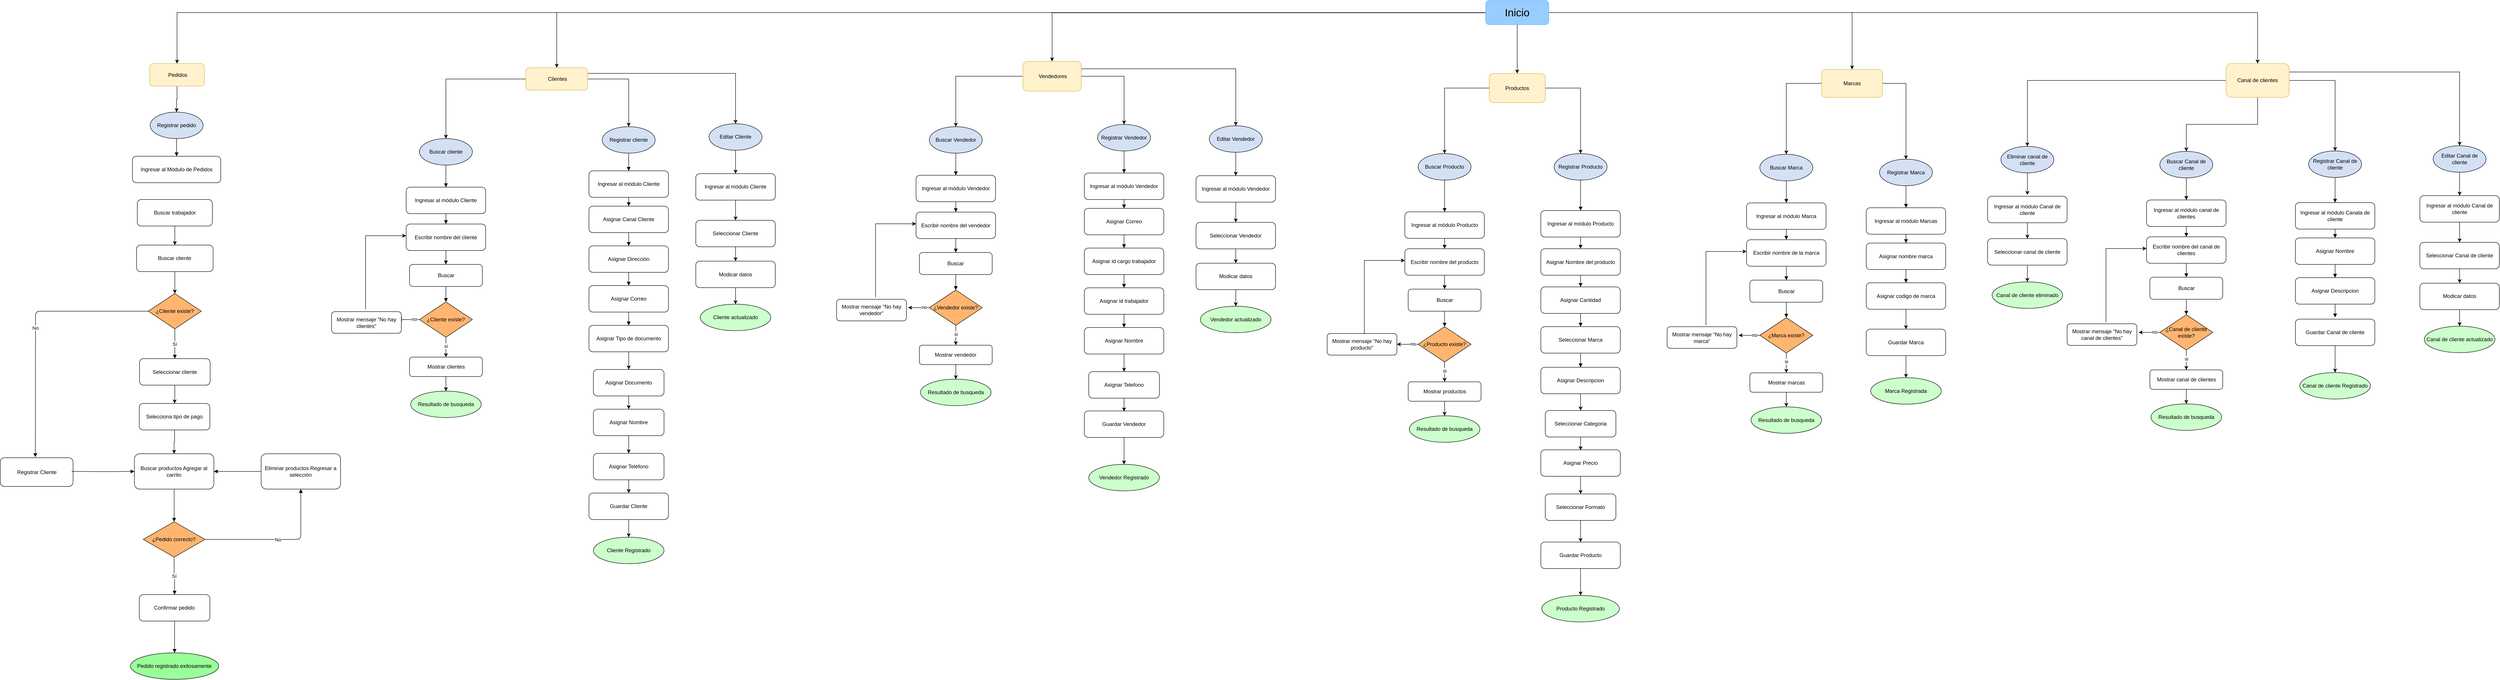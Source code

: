 <mxfile version="28.2.3">
  <diagram name="Diagrama de flujo V2" id="IpbyT77kPuxxSmgpsQpR">
    <mxGraphModel dx="1713" dy="751" grid="1" gridSize="11" guides="1" tooltips="1" connect="1" arrows="1" fold="1" page="1" pageScale="1" pageWidth="1169" pageHeight="827" math="0" shadow="0">
      <root>
        <mxCell id="NM9C0UV3FQSLCr77HT34-0" />
        <mxCell id="NM9C0UV3FQSLCr77HT34-1" parent="NM9C0UV3FQSLCr77HT34-0" />
        <mxCell id="NM9C0UV3FQSLCr77HT34-2" style="edgeStyle=orthogonalEdgeStyle;rounded=0;orthogonalLoop=1;jettySize=auto;html=1;exitX=0;exitY=0.5;exitDx=0;exitDy=0;" parent="NM9C0UV3FQSLCr77HT34-1" source="NM9C0UV3FQSLCr77HT34-8" target="NM9C0UV3FQSLCr77HT34-10" edge="1">
          <mxGeometry relative="1" as="geometry" />
        </mxCell>
        <mxCell id="NM9C0UV3FQSLCr77HT34-3" style="edgeStyle=orthogonalEdgeStyle;rounded=0;orthogonalLoop=1;jettySize=auto;html=1;exitX=0;exitY=0.5;exitDx=0;exitDy=0;" parent="NM9C0UV3FQSLCr77HT34-1" source="NM9C0UV3FQSLCr77HT34-8" target="NM9C0UV3FQSLCr77HT34-14" edge="1">
          <mxGeometry relative="1" as="geometry" />
        </mxCell>
        <mxCell id="NM9C0UV3FQSLCr77HT34-4" style="edgeStyle=orthogonalEdgeStyle;rounded=0;orthogonalLoop=1;jettySize=auto;html=1;exitX=1;exitY=0.5;exitDx=0;exitDy=0;" parent="NM9C0UV3FQSLCr77HT34-1" source="NM9C0UV3FQSLCr77HT34-8" target="NM9C0UV3FQSLCr77HT34-27" edge="1">
          <mxGeometry relative="1" as="geometry" />
        </mxCell>
        <mxCell id="NM9C0UV3FQSLCr77HT34-5" style="edgeStyle=orthogonalEdgeStyle;rounded=0;orthogonalLoop=1;jettySize=auto;html=1;exitX=1;exitY=0.5;exitDx=0;exitDy=0;entryX=0.5;entryY=0;entryDx=0;entryDy=0;" parent="NM9C0UV3FQSLCr77HT34-1" source="NM9C0UV3FQSLCr77HT34-8" target="NM9C0UV3FQSLCr77HT34-32" edge="1">
          <mxGeometry relative="1" as="geometry">
            <mxPoint x="4015" y="154" as="targetPoint" />
          </mxGeometry>
        </mxCell>
        <mxCell id="NM9C0UV3FQSLCr77HT34-6" style="edgeStyle=orthogonalEdgeStyle;rounded=0;orthogonalLoop=1;jettySize=auto;html=1;exitX=0;exitY=0.75;exitDx=0;exitDy=0;entryX=0.5;entryY=0;entryDx=0;entryDy=0;" parent="NM9C0UV3FQSLCr77HT34-1" source="NM9C0UV3FQSLCr77HT34-8" target="NM9C0UV3FQSLCr77HT34-19" edge="1">
          <mxGeometry relative="1" as="geometry">
            <Array as="points">
              <mxPoint x="3476" y="50" />
              <mxPoint x="2402" y="50" />
            </Array>
          </mxGeometry>
        </mxCell>
        <mxCell id="NM9C0UV3FQSLCr77HT34-7" style="edgeStyle=orthogonalEdgeStyle;rounded=0;orthogonalLoop=1;jettySize=auto;html=1;exitX=0.5;exitY=1;exitDx=0;exitDy=0;" parent="NM9C0UV3FQSLCr77HT34-1" source="NM9C0UV3FQSLCr77HT34-8" target="NM9C0UV3FQSLCr77HT34-22" edge="1">
          <mxGeometry relative="1" as="geometry" />
        </mxCell>
        <mxCell id="NM9C0UV3FQSLCr77HT34-8" value="&lt;font style=&quot;font-size: 24px;&quot;&gt;Inicio&lt;/font&gt;" style="rounded=1;whiteSpace=wrap;html=1;fillColor=#99CCFF;strokeColor=#66B2FF;" parent="NM9C0UV3FQSLCr77HT34-1" vertex="1">
          <mxGeometry x="3384" y="22" width="143" height="55" as="geometry" />
        </mxCell>
        <mxCell id="NM9C0UV3FQSLCr77HT34-9" value="" style="edgeStyle=orthogonalEdgeStyle;rounded=0;orthogonalLoop=1;jettySize=auto;html=1;" parent="NM9C0UV3FQSLCr77HT34-1" source="NM9C0UV3FQSLCr77HT34-10" target="NM9C0UV3FQSLCr77HT34-33" edge="1">
          <mxGeometry relative="1" as="geometry" />
        </mxCell>
        <mxCell id="NM9C0UV3FQSLCr77HT34-10" value="&amp;nbsp;Pedidos" style="rounded=1;whiteSpace=wrap;html=1;fillColor=#fff2cc;strokeColor=#d6b656;" parent="NM9C0UV3FQSLCr77HT34-1" vertex="1">
          <mxGeometry x="358" y="165" width="124" height="51" as="geometry" />
        </mxCell>
        <mxCell id="NM9C0UV3FQSLCr77HT34-11" style="edgeStyle=orthogonalEdgeStyle;rounded=0;orthogonalLoop=1;jettySize=auto;html=1;exitX=1;exitY=0.5;exitDx=0;exitDy=0;entryX=0.5;entryY=0;entryDx=0;entryDy=0;" parent="NM9C0UV3FQSLCr77HT34-1" source="NM9C0UV3FQSLCr77HT34-14" target="NM9C0UV3FQSLCr77HT34-55" edge="1">
          <mxGeometry relative="1" as="geometry" />
        </mxCell>
        <mxCell id="NM9C0UV3FQSLCr77HT34-13" style="edgeStyle=orthogonalEdgeStyle;rounded=0;orthogonalLoop=1;jettySize=auto;html=1;exitX=1;exitY=0.25;exitDx=0;exitDy=0;" parent="NM9C0UV3FQSLCr77HT34-1" source="NM9C0UV3FQSLCr77HT34-14" target="NM9C0UV3FQSLCr77HT34-258" edge="1">
          <mxGeometry relative="1" as="geometry" />
        </mxCell>
        <mxCell id="sb8Wfn4g1AScv7UdY8Gq-2" style="edgeStyle=orthogonalEdgeStyle;rounded=0;orthogonalLoop=1;jettySize=auto;html=1;exitX=0;exitY=0.5;exitDx=0;exitDy=0;entryX=0.5;entryY=0;entryDx=0;entryDy=0;" parent="NM9C0UV3FQSLCr77HT34-1" source="NM9C0UV3FQSLCr77HT34-14" target="NM9C0UV3FQSLCr77HT34-76" edge="1">
          <mxGeometry relative="1" as="geometry" />
        </mxCell>
        <mxCell id="NM9C0UV3FQSLCr77HT34-14" value="&amp;nbsp;Clientes" style="rounded=1;whiteSpace=wrap;html=1;fillColor=#fff2cc;strokeColor=#d6b656;" parent="NM9C0UV3FQSLCr77HT34-1" vertex="1">
          <mxGeometry x="1210" y="174.5" width="140" height="51" as="geometry" />
        </mxCell>
        <mxCell id="NM9C0UV3FQSLCr77HT34-17" style="edgeStyle=orthogonalEdgeStyle;rounded=0;orthogonalLoop=1;jettySize=auto;html=1;exitX=1;exitY=0.5;exitDx=0;exitDy=0;" parent="NM9C0UV3FQSLCr77HT34-1" source="NM9C0UV3FQSLCr77HT34-19" target="NM9C0UV3FQSLCr77HT34-94" edge="1">
          <mxGeometry relative="1" as="geometry" />
        </mxCell>
        <mxCell id="NM9C0UV3FQSLCr77HT34-18" style="edgeStyle=orthogonalEdgeStyle;rounded=0;orthogonalLoop=1;jettySize=auto;html=1;exitX=1;exitY=0.25;exitDx=0;exitDy=0;entryX=0.5;entryY=0;entryDx=0;entryDy=0;" parent="NM9C0UV3FQSLCr77HT34-1" source="NM9C0UV3FQSLCr77HT34-19" target="NM9C0UV3FQSLCr77HT34-249" edge="1">
          <mxGeometry relative="1" as="geometry" />
        </mxCell>
        <mxCell id="sb8Wfn4g1AScv7UdY8Gq-1" style="edgeStyle=orthogonalEdgeStyle;rounded=0;orthogonalLoop=1;jettySize=auto;html=1;exitX=0;exitY=0.5;exitDx=0;exitDy=0;" parent="NM9C0UV3FQSLCr77HT34-1" source="NM9C0UV3FQSLCr77HT34-19" target="NM9C0UV3FQSLCr77HT34-111" edge="1">
          <mxGeometry relative="1" as="geometry" />
        </mxCell>
        <mxCell id="NM9C0UV3FQSLCr77HT34-19" value="&amp;nbsp;Vendedores" style="rounded=1;whiteSpace=wrap;html=1;fillColor=#fff2cc;strokeColor=#d6b656;" parent="NM9C0UV3FQSLCr77HT34-1" vertex="1">
          <mxGeometry x="2336" y="160" width="132" height="67.5" as="geometry" />
        </mxCell>
        <mxCell id="NM9C0UV3FQSLCr77HT34-20" style="edgeStyle=orthogonalEdgeStyle;rounded=0;orthogonalLoop=1;jettySize=auto;html=1;exitX=0;exitY=0.5;exitDx=0;exitDy=0;entryX=0.5;entryY=0;entryDx=0;entryDy=0;" parent="NM9C0UV3FQSLCr77HT34-1" source="NM9C0UV3FQSLCr77HT34-22" target="NM9C0UV3FQSLCr77HT34-149" edge="1">
          <mxGeometry relative="1" as="geometry" />
        </mxCell>
        <mxCell id="NM9C0UV3FQSLCr77HT34-21" style="edgeStyle=orthogonalEdgeStyle;rounded=0;orthogonalLoop=1;jettySize=auto;html=1;exitX=1;exitY=0.5;exitDx=0;exitDy=0;" parent="NM9C0UV3FQSLCr77HT34-1" source="NM9C0UV3FQSLCr77HT34-22" target="NM9C0UV3FQSLCr77HT34-129" edge="1">
          <mxGeometry relative="1" as="geometry" />
        </mxCell>
        <mxCell id="NM9C0UV3FQSLCr77HT34-22" value="Productos" style="rounded=1;whiteSpace=wrap;html=1;fillColor=#fff2cc;strokeColor=#d6b656;" parent="NM9C0UV3FQSLCr77HT34-1" vertex="1">
          <mxGeometry x="3392" y="187.5" width="127" height="66" as="geometry" />
        </mxCell>
        <mxCell id="NM9C0UV3FQSLCr77HT34-25" style="edgeStyle=orthogonalEdgeStyle;rounded=0;orthogonalLoop=1;jettySize=auto;html=1;exitX=1;exitY=0.5;exitDx=0;exitDy=0;" parent="NM9C0UV3FQSLCr77HT34-1" source="NM9C0UV3FQSLCr77HT34-27" target="NM9C0UV3FQSLCr77HT34-168" edge="1">
          <mxGeometry relative="1" as="geometry" />
        </mxCell>
        <mxCell id="VkwYaigTizuBL0gOctIt-0" style="edgeStyle=orthogonalEdgeStyle;rounded=0;orthogonalLoop=1;jettySize=auto;html=1;exitX=0;exitY=0.5;exitDx=0;exitDy=0;" parent="NM9C0UV3FQSLCr77HT34-1" source="NM9C0UV3FQSLCr77HT34-27" target="NM9C0UV3FQSLCr77HT34-179" edge="1">
          <mxGeometry relative="1" as="geometry" />
        </mxCell>
        <mxCell id="NM9C0UV3FQSLCr77HT34-27" value="Marcas" style="rounded=1;whiteSpace=wrap;html=1;fillColor=#fff2cc;strokeColor=#d6b656;" parent="NM9C0UV3FQSLCr77HT34-1" vertex="1">
          <mxGeometry x="4145" y="178.31" width="138" height="63.25" as="geometry" />
        </mxCell>
        <mxCell id="NM9C0UV3FQSLCr77HT34-28" style="edgeStyle=orthogonalEdgeStyle;rounded=0;orthogonalLoop=1;jettySize=auto;html=1;exitX=0;exitY=0.5;exitDx=0;exitDy=0;" parent="NM9C0UV3FQSLCr77HT34-1" source="NM9C0UV3FQSLCr77HT34-32" target="NM9C0UV3FQSLCr77HT34-242" edge="1">
          <mxGeometry relative="1" as="geometry" />
        </mxCell>
        <mxCell id="NM9C0UV3FQSLCr77HT34-29" style="edgeStyle=orthogonalEdgeStyle;rounded=0;orthogonalLoop=1;jettySize=auto;html=1;exitX=0.5;exitY=1;exitDx=0;exitDy=0;" parent="NM9C0UV3FQSLCr77HT34-1" source="NM9C0UV3FQSLCr77HT34-32" target="NM9C0UV3FQSLCr77HT34-208" edge="1">
          <mxGeometry relative="1" as="geometry" />
        </mxCell>
        <mxCell id="NM9C0UV3FQSLCr77HT34-30" style="edgeStyle=orthogonalEdgeStyle;rounded=0;orthogonalLoop=1;jettySize=auto;html=1;exitX=1;exitY=0.5;exitDx=0;exitDy=0;" parent="NM9C0UV3FQSLCr77HT34-1" source="NM9C0UV3FQSLCr77HT34-32" target="NM9C0UV3FQSLCr77HT34-197" edge="1">
          <mxGeometry relative="1" as="geometry" />
        </mxCell>
        <mxCell id="NM9C0UV3FQSLCr77HT34-31" style="edgeStyle=orthogonalEdgeStyle;rounded=0;orthogonalLoop=1;jettySize=auto;html=1;exitX=1;exitY=0.25;exitDx=0;exitDy=0;" parent="NM9C0UV3FQSLCr77HT34-1" source="NM9C0UV3FQSLCr77HT34-32" target="NM9C0UV3FQSLCr77HT34-283" edge="1">
          <mxGeometry relative="1" as="geometry" />
        </mxCell>
        <mxCell id="NM9C0UV3FQSLCr77HT34-32" value="Canal de clientes" style="rounded=1;whiteSpace=wrap;html=1;fillColor=#fff2cc;strokeColor=#d6b656;" parent="NM9C0UV3FQSLCr77HT34-1" vertex="1">
          <mxGeometry x="5061" y="165" width="143" height="76.5" as="geometry" />
        </mxCell>
        <mxCell id="NM9C0UV3FQSLCr77HT34-33" value="Registrar pedido" style="ellipse;whiteSpace=wrap;html=1;fillColor=#D4E1F5;" parent="NM9C0UV3FQSLCr77HT34-1" vertex="1">
          <mxGeometry x="359" y="275" width="120" height="60" as="geometry" />
        </mxCell>
        <mxCell id="NM9C0UV3FQSLCr77HT34-34" value="Ingresar al Módulo de Pedidos" style="rounded=1;whiteSpace=wrap;html=1;" parent="NM9C0UV3FQSLCr77HT34-1" vertex="1">
          <mxGeometry x="319" y="375" width="200" height="60" as="geometry" />
        </mxCell>
        <mxCell id="NM9C0UV3FQSLCr77HT34-35" style="edgeStyle=orthogonalEdgeStyle;endArrow=block;" parent="NM9C0UV3FQSLCr77HT34-1" source="NM9C0UV3FQSLCr77HT34-33" target="NM9C0UV3FQSLCr77HT34-34" edge="1">
          <mxGeometry relative="1" as="geometry" />
        </mxCell>
        <mxCell id="NM9C0UV3FQSLCr77HT34-36" value="" style="edgeStyle=orthogonalEdgeStyle;rounded=0;orthogonalLoop=1;jettySize=auto;html=1;" parent="NM9C0UV3FQSLCr77HT34-1" source="NM9C0UV3FQSLCr77HT34-37" target="NM9C0UV3FQSLCr77HT34-38" edge="1">
          <mxGeometry relative="1" as="geometry" />
        </mxCell>
        <mxCell id="NM9C0UV3FQSLCr77HT34-37" value="Buscar cliente" style="rounded=1;whiteSpace=wrap;html=1;" parent="NM9C0UV3FQSLCr77HT34-1" vertex="1">
          <mxGeometry x="328.29" y="576.25" width="173.43" height="60" as="geometry" />
        </mxCell>
        <mxCell id="NM9C0UV3FQSLCr77HT34-38" value="¿Cliente existe?" style="rhombus;whiteSpace=wrap;html=1;fillColor=#FFB570;" parent="NM9C0UV3FQSLCr77HT34-1" vertex="1">
          <mxGeometry x="355" y="686" width="120" height="80" as="geometry" />
        </mxCell>
        <mxCell id="NM9C0UV3FQSLCr77HT34-39" value="" style="edgeStyle=orthogonalEdgeStyle;rounded=0;orthogonalLoop=1;jettySize=auto;html=1;" parent="NM9C0UV3FQSLCr77HT34-1" source="NM9C0UV3FQSLCr77HT34-40" target="NM9C0UV3FQSLCr77HT34-294" edge="1">
          <mxGeometry relative="1" as="geometry" />
        </mxCell>
        <mxCell id="NM9C0UV3FQSLCr77HT34-40" value="Seleccionar cliente" style="rounded=1;whiteSpace=wrap;html=1;" parent="NM9C0UV3FQSLCr77HT34-1" vertex="1">
          <mxGeometry x="335" y="833.5" width="160" height="60" as="geometry" />
        </mxCell>
        <mxCell id="NM9C0UV3FQSLCr77HT34-41" value="Sí" style="edgeStyle=orthogonalEdgeStyle;endArrow=block;" parent="NM9C0UV3FQSLCr77HT34-1" source="NM9C0UV3FQSLCr77HT34-38" target="NM9C0UV3FQSLCr77HT34-40" edge="1">
          <mxGeometry relative="1" as="geometry" />
        </mxCell>
        <mxCell id="NM9C0UV3FQSLCr77HT34-42" value="Registrar Cliente" style="rounded=1;whiteSpace=wrap;html=1;" parent="NM9C0UV3FQSLCr77HT34-1" vertex="1">
          <mxGeometry x="19.5" y="1058" width="165" height="65" as="geometry" />
        </mxCell>
        <mxCell id="NM9C0UV3FQSLCr77HT34-43" value="No" style="edgeStyle=orthogonalEdgeStyle;endArrow=block;" parent="NM9C0UV3FQSLCr77HT34-1" source="NM9C0UV3FQSLCr77HT34-38" edge="1">
          <mxGeometry relative="1" as="geometry">
            <mxPoint x="99.001" y="1056.5" as="targetPoint" />
          </mxGeometry>
        </mxCell>
        <mxCell id="NM9C0UV3FQSLCr77HT34-44" value="Buscar productos Agregar al carrito" style="rounded=1;whiteSpace=wrap;html=1;" parent="NM9C0UV3FQSLCr77HT34-1" vertex="1">
          <mxGeometry x="323.43" y="1049" width="180" height="80" as="geometry" />
        </mxCell>
        <mxCell id="NM9C0UV3FQSLCr77HT34-45" style="edgeStyle=orthogonalEdgeStyle;endArrow=block;" parent="NM9C0UV3FQSLCr77HT34-1" target="NM9C0UV3FQSLCr77HT34-44" edge="1">
          <mxGeometry relative="1" as="geometry">
            <mxPoint x="181.43" y="1089" as="sourcePoint" />
          </mxGeometry>
        </mxCell>
        <mxCell id="NM9C0UV3FQSLCr77HT34-46" value="¿Pedido correcto?" style="rhombus;whiteSpace=wrap;html=1;fillColor=#FFB570;" parent="NM9C0UV3FQSLCr77HT34-1" vertex="1">
          <mxGeometry x="343.43" y="1203" width="140" height="80" as="geometry" />
        </mxCell>
        <mxCell id="NM9C0UV3FQSLCr77HT34-47" style="edgeStyle=orthogonalEdgeStyle;endArrow=block;" parent="NM9C0UV3FQSLCr77HT34-1" source="NM9C0UV3FQSLCr77HT34-44" target="NM9C0UV3FQSLCr77HT34-46" edge="1">
          <mxGeometry relative="1" as="geometry" />
        </mxCell>
        <mxCell id="NM9C0UV3FQSLCr77HT34-48" value="Confirmar pedido" style="rounded=1;whiteSpace=wrap;html=1;" parent="NM9C0UV3FQSLCr77HT34-1" vertex="1">
          <mxGeometry x="334.43" y="1368" width="160" height="60" as="geometry" />
        </mxCell>
        <mxCell id="NM9C0UV3FQSLCr77HT34-49" value="Sí" style="edgeStyle=orthogonalEdgeStyle;endArrow=block;" parent="NM9C0UV3FQSLCr77HT34-1" source="NM9C0UV3FQSLCr77HT34-46" target="NM9C0UV3FQSLCr77HT34-48" edge="1">
          <mxGeometry relative="1" as="geometry" />
        </mxCell>
        <mxCell id="NM9C0UV3FQSLCr77HT34-50" value="Eliminar productos Regresar a selección" style="rounded=1;whiteSpace=wrap;html=1;" parent="NM9C0UV3FQSLCr77HT34-1" vertex="1">
          <mxGeometry x="610.43" y="1049" width="180" height="80" as="geometry" />
        </mxCell>
        <mxCell id="NM9C0UV3FQSLCr77HT34-51" value="No" style="edgeStyle=orthogonalEdgeStyle;endArrow=block;" parent="NM9C0UV3FQSLCr77HT34-1" source="NM9C0UV3FQSLCr77HT34-46" target="NM9C0UV3FQSLCr77HT34-50" edge="1">
          <mxGeometry relative="1" as="geometry" />
        </mxCell>
        <mxCell id="NM9C0UV3FQSLCr77HT34-52" style="edgeStyle=orthogonalEdgeStyle;endArrow=block;" parent="NM9C0UV3FQSLCr77HT34-1" source="NM9C0UV3FQSLCr77HT34-50" target="NM9C0UV3FQSLCr77HT34-44" edge="1">
          <mxGeometry relative="1" as="geometry" />
        </mxCell>
        <mxCell id="NM9C0UV3FQSLCr77HT34-53" value="Pedido registrado exitosamente" style="ellipse;whiteSpace=wrap;html=1;fillColor=#99FF99;" parent="NM9C0UV3FQSLCr77HT34-1" vertex="1">
          <mxGeometry x="314.43" y="1500" width="200" height="60" as="geometry" />
        </mxCell>
        <mxCell id="NM9C0UV3FQSLCr77HT34-54" style="edgeStyle=orthogonalEdgeStyle;endArrow=block;" parent="NM9C0UV3FQSLCr77HT34-1" source="NM9C0UV3FQSLCr77HT34-48" target="NM9C0UV3FQSLCr77HT34-53" edge="1">
          <mxGeometry relative="1" as="geometry" />
        </mxCell>
        <mxCell id="NM9C0UV3FQSLCr77HT34-55" value="Registrar cliente" style="ellipse;whiteSpace=wrap;html=1;fillColor=#D4E1F5;" parent="NM9C0UV3FQSLCr77HT34-1" vertex="1">
          <mxGeometry x="1383" y="308" width="120" height="60" as="geometry" />
        </mxCell>
        <mxCell id="NM9C0UV3FQSLCr77HT34-56" value="Ingresar al módulo Cliente" style="rounded=1;whiteSpace=wrap;html=1;" parent="NM9C0UV3FQSLCr77HT34-1" vertex="1">
          <mxGeometry x="1353" y="408" width="180" height="60" as="geometry" />
        </mxCell>
        <mxCell id="NM9C0UV3FQSLCr77HT34-57" style="edgeStyle=orthogonalEdgeStyle;endArrow=block;" parent="NM9C0UV3FQSLCr77HT34-1" source="NM9C0UV3FQSLCr77HT34-55" target="NM9C0UV3FQSLCr77HT34-56" edge="1">
          <mxGeometry relative="1" as="geometry" />
        </mxCell>
        <mxCell id="NM9C0UV3FQSLCr77HT34-58" value="Asignar Canal Cliente" style="rounded=1;whiteSpace=wrap;html=1;" parent="NM9C0UV3FQSLCr77HT34-1" vertex="1">
          <mxGeometry x="1353" y="488" width="180" height="60" as="geometry" />
        </mxCell>
        <mxCell id="NM9C0UV3FQSLCr77HT34-59" style="edgeStyle=orthogonalEdgeStyle;endArrow=block;" parent="NM9C0UV3FQSLCr77HT34-1" source="NM9C0UV3FQSLCr77HT34-56" target="NM9C0UV3FQSLCr77HT34-58" edge="1">
          <mxGeometry relative="1" as="geometry" />
        </mxCell>
        <mxCell id="NM9C0UV3FQSLCr77HT34-60" value="Asignar Dirección" style="rounded=1;whiteSpace=wrap;html=1;" parent="NM9C0UV3FQSLCr77HT34-1" vertex="1">
          <mxGeometry x="1353" y="578" width="180" height="60" as="geometry" />
        </mxCell>
        <mxCell id="NM9C0UV3FQSLCr77HT34-61" style="edgeStyle=orthogonalEdgeStyle;endArrow=block;" parent="NM9C0UV3FQSLCr77HT34-1" source="NM9C0UV3FQSLCr77HT34-58" target="NM9C0UV3FQSLCr77HT34-60" edge="1">
          <mxGeometry relative="1" as="geometry" />
        </mxCell>
        <mxCell id="NM9C0UV3FQSLCr77HT34-62" value="Asignar Correo" style="rounded=1;whiteSpace=wrap;html=1;" parent="NM9C0UV3FQSLCr77HT34-1" vertex="1">
          <mxGeometry x="1353" y="668" width="180" height="60" as="geometry" />
        </mxCell>
        <mxCell id="NM9C0UV3FQSLCr77HT34-63" style="edgeStyle=orthogonalEdgeStyle;endArrow=block;" parent="NM9C0UV3FQSLCr77HT34-1" source="NM9C0UV3FQSLCr77HT34-60" target="NM9C0UV3FQSLCr77HT34-62" edge="1">
          <mxGeometry relative="1" as="geometry" />
        </mxCell>
        <mxCell id="NM9C0UV3FQSLCr77HT34-64" style="edgeStyle=orthogonalEdgeStyle;rounded=0;orthogonalLoop=1;jettySize=auto;html=1;exitX=0.5;exitY=1;exitDx=0;exitDy=0;" parent="NM9C0UV3FQSLCr77HT34-1" source="NM9C0UV3FQSLCr77HT34-75" target="NM9C0UV3FQSLCr77HT34-67" edge="1">
          <mxGeometry relative="1" as="geometry">
            <mxPoint x="1443" y="858" as="sourcePoint" />
          </mxGeometry>
        </mxCell>
        <mxCell id="NM9C0UV3FQSLCr77HT34-65" style="edgeStyle=orthogonalEdgeStyle;endArrow=block;entryX=0.5;entryY=0;entryDx=0;entryDy=0;" parent="NM9C0UV3FQSLCr77HT34-1" source="NM9C0UV3FQSLCr77HT34-62" target="NM9C0UV3FQSLCr77HT34-75" edge="1">
          <mxGeometry relative="1" as="geometry">
            <mxPoint x="1443" y="778" as="targetPoint" />
          </mxGeometry>
        </mxCell>
        <mxCell id="NM9C0UV3FQSLCr77HT34-66" style="edgeStyle=orthogonalEdgeStyle;rounded=0;orthogonalLoop=1;jettySize=auto;html=1;entryX=0.5;entryY=0;entryDx=0;entryDy=0;" parent="NM9C0UV3FQSLCr77HT34-1" source="NM9C0UV3FQSLCr77HT34-67" target="NM9C0UV3FQSLCr77HT34-69" edge="1">
          <mxGeometry relative="1" as="geometry" />
        </mxCell>
        <mxCell id="NM9C0UV3FQSLCr77HT34-67" value="Asignar Documento" style="rounded=1;whiteSpace=wrap;html=1;" parent="NM9C0UV3FQSLCr77HT34-1" vertex="1">
          <mxGeometry x="1363" y="858" width="160" height="60" as="geometry" />
        </mxCell>
        <mxCell id="NM9C0UV3FQSLCr77HT34-68" value="" style="edgeStyle=orthogonalEdgeStyle;rounded=0;orthogonalLoop=1;jettySize=auto;html=1;" parent="NM9C0UV3FQSLCr77HT34-1" source="NM9C0UV3FQSLCr77HT34-69" target="NM9C0UV3FQSLCr77HT34-71" edge="1">
          <mxGeometry relative="1" as="geometry" />
        </mxCell>
        <mxCell id="NM9C0UV3FQSLCr77HT34-69" value="Asignar Nombre" style="rounded=1;whiteSpace=wrap;html=1;" parent="NM9C0UV3FQSLCr77HT34-1" vertex="1">
          <mxGeometry x="1363" y="948" width="160" height="60" as="geometry" />
        </mxCell>
        <mxCell id="NM9C0UV3FQSLCr77HT34-70" value="" style="edgeStyle=orthogonalEdgeStyle;rounded=0;orthogonalLoop=1;jettySize=auto;html=1;" parent="NM9C0UV3FQSLCr77HT34-1" source="NM9C0UV3FQSLCr77HT34-71" target="NM9C0UV3FQSLCr77HT34-73" edge="1">
          <mxGeometry relative="1" as="geometry" />
        </mxCell>
        <mxCell id="NM9C0UV3FQSLCr77HT34-71" value="Asignar Teléfono" style="rounded=1;whiteSpace=wrap;html=1;" parent="NM9C0UV3FQSLCr77HT34-1" vertex="1">
          <mxGeometry x="1363" y="1048" width="160" height="60" as="geometry" />
        </mxCell>
        <mxCell id="NM9C0UV3FQSLCr77HT34-72" value="" style="edgeStyle=orthogonalEdgeStyle;rounded=0;orthogonalLoop=1;jettySize=auto;html=1;" parent="NM9C0UV3FQSLCr77HT34-1" source="NM9C0UV3FQSLCr77HT34-73" target="NM9C0UV3FQSLCr77HT34-74" edge="1">
          <mxGeometry relative="1" as="geometry" />
        </mxCell>
        <mxCell id="NM9C0UV3FQSLCr77HT34-73" value="Guardar Cliente" style="rounded=1;whiteSpace=wrap;html=1;" parent="NM9C0UV3FQSLCr77HT34-1" vertex="1">
          <mxGeometry x="1353" y="1138" width="180" height="60" as="geometry" />
        </mxCell>
        <mxCell id="NM9C0UV3FQSLCr77HT34-74" value="Cliente Registrado" style="ellipse;whiteSpace=wrap;html=1;fillColor=#CCFFCC;" parent="NM9C0UV3FQSLCr77HT34-1" vertex="1">
          <mxGeometry x="1363" y="1238" width="160" height="60" as="geometry" />
        </mxCell>
        <mxCell id="NM9C0UV3FQSLCr77HT34-75" value="Asignar Tipo de documento" style="rounded=1;whiteSpace=wrap;html=1;" parent="NM9C0UV3FQSLCr77HT34-1" vertex="1">
          <mxGeometry x="1353" y="758" width="180" height="60" as="geometry" />
        </mxCell>
        <mxCell id="NM9C0UV3FQSLCr77HT34-76" value="Buscar cliente" style="ellipse;whiteSpace=wrap;html=1;fillColor=#D4E1F5;" parent="NM9C0UV3FQSLCr77HT34-1" vertex="1">
          <mxGeometry x="969" y="335" width="120" height="60" as="geometry" />
        </mxCell>
        <mxCell id="NM9C0UV3FQSLCr77HT34-77" value="Ingresar al módulo Cliente" style="rounded=1;whiteSpace=wrap;html=1;" parent="NM9C0UV3FQSLCr77HT34-1" vertex="1">
          <mxGeometry x="939" y="445" width="180" height="60" as="geometry" />
        </mxCell>
        <mxCell id="NM9C0UV3FQSLCr77HT34-78" style="edgeStyle=orthogonalEdgeStyle;endArrow=block;" parent="NM9C0UV3FQSLCr77HT34-1" source="NM9C0UV3FQSLCr77HT34-76" target="NM9C0UV3FQSLCr77HT34-77" edge="1">
          <mxGeometry relative="1" as="geometry" />
        </mxCell>
        <mxCell id="NM9C0UV3FQSLCr77HT34-79" value="Escribir nombre del cliente" style="rounded=1;whiteSpace=wrap;html=1;" parent="NM9C0UV3FQSLCr77HT34-1" vertex="1">
          <mxGeometry x="939" y="528.5" width="180" height="60" as="geometry" />
        </mxCell>
        <mxCell id="NM9C0UV3FQSLCr77HT34-80" style="edgeStyle=orthogonalEdgeStyle;endArrow=block;" parent="NM9C0UV3FQSLCr77HT34-1" source="NM9C0UV3FQSLCr77HT34-77" target="NM9C0UV3FQSLCr77HT34-79" edge="1">
          <mxGeometry relative="1" as="geometry" />
        </mxCell>
        <mxCell id="NM9C0UV3FQSLCr77HT34-81" value="Buscar" style="rounded=1;whiteSpace=wrap;html=1;" parent="NM9C0UV3FQSLCr77HT34-1" vertex="1">
          <mxGeometry x="946.5" y="620" width="165" height="50" as="geometry" />
        </mxCell>
        <mxCell id="NM9C0UV3FQSLCr77HT34-82" style="edgeStyle=orthogonalEdgeStyle;endArrow=block;" parent="NM9C0UV3FQSLCr77HT34-1" source="NM9C0UV3FQSLCr77HT34-79" target="NM9C0UV3FQSLCr77HT34-81" edge="1">
          <mxGeometry relative="1" as="geometry" />
        </mxCell>
        <mxCell id="NM9C0UV3FQSLCr77HT34-83" style="edgeStyle=orthogonalEdgeStyle;endArrow=block;" parent="NM9C0UV3FQSLCr77HT34-1" source="NM9C0UV3FQSLCr77HT34-81" edge="1">
          <mxGeometry relative="1" as="geometry">
            <mxPoint x="1029" y="705" as="targetPoint" />
          </mxGeometry>
        </mxCell>
        <mxCell id="NM9C0UV3FQSLCr77HT34-84" value="Resultado de busqueda" style="ellipse;whiteSpace=wrap;html=1;fillColor=#CCFFCC;" parent="NM9C0UV3FQSLCr77HT34-1" vertex="1">
          <mxGeometry x="949" y="907" width="160" height="60" as="geometry" />
        </mxCell>
        <mxCell id="NM9C0UV3FQSLCr77HT34-85" value="" style="edgeStyle=orthogonalEdgeStyle;rounded=0;orthogonalLoop=1;jettySize=auto;html=1;" parent="NM9C0UV3FQSLCr77HT34-1" source="NM9C0UV3FQSLCr77HT34-89" edge="1">
          <mxGeometry relative="1" as="geometry">
            <mxPoint x="921" y="745" as="targetPoint" />
          </mxGeometry>
        </mxCell>
        <mxCell id="NM9C0UV3FQSLCr77HT34-86" value="no" style="edgeLabel;html=1;align=center;verticalAlign=middle;resizable=0;points=[];" parent="NM9C0UV3FQSLCr77HT34-85" vertex="1" connectable="0">
          <mxGeometry x="-0.482" y="-1" relative="1" as="geometry">
            <mxPoint as="offset" />
          </mxGeometry>
        </mxCell>
        <mxCell id="NM9C0UV3FQSLCr77HT34-87" value="" style="edgeStyle=orthogonalEdgeStyle;rounded=0;orthogonalLoop=1;jettySize=auto;html=1;" parent="NM9C0UV3FQSLCr77HT34-1" source="NM9C0UV3FQSLCr77HT34-89" target="NM9C0UV3FQSLCr77HT34-91" edge="1">
          <mxGeometry relative="1" as="geometry" />
        </mxCell>
        <mxCell id="NM9C0UV3FQSLCr77HT34-88" value="si" style="edgeLabel;html=1;align=center;verticalAlign=middle;resizable=0;points=[];" parent="NM9C0UV3FQSLCr77HT34-87" vertex="1" connectable="0">
          <mxGeometry x="-0.137" relative="1" as="geometry">
            <mxPoint as="offset" />
          </mxGeometry>
        </mxCell>
        <mxCell id="NM9C0UV3FQSLCr77HT34-89" value="¿Cliente existe?" style="rhombus;whiteSpace=wrap;html=1;fillColor=#FFB570;" parent="NM9C0UV3FQSLCr77HT34-1" vertex="1">
          <mxGeometry x="969" y="705" width="120" height="80" as="geometry" />
        </mxCell>
        <mxCell id="NM9C0UV3FQSLCr77HT34-90" value="" style="edgeStyle=orthogonalEdgeStyle;rounded=0;orthogonalLoop=1;jettySize=auto;html=1;" parent="NM9C0UV3FQSLCr77HT34-1" source="NM9C0UV3FQSLCr77HT34-91" target="NM9C0UV3FQSLCr77HT34-84" edge="1">
          <mxGeometry relative="1" as="geometry" />
        </mxCell>
        <mxCell id="NM9C0UV3FQSLCr77HT34-91" value="Mostrar clientes" style="rounded=1;whiteSpace=wrap;html=1;" parent="NM9C0UV3FQSLCr77HT34-1" vertex="1">
          <mxGeometry x="946.5" y="830" width="165" height="44" as="geometry" />
        </mxCell>
        <mxCell id="NM9C0UV3FQSLCr77HT34-92" value="" style="edgeStyle=orthogonalEdgeStyle;rounded=0;orthogonalLoop=1;jettySize=auto;html=1;exitX=0.533;exitY=0.022;exitDx=0;exitDy=0;exitPerimeter=0;" parent="NM9C0UV3FQSLCr77HT34-1" edge="1">
          <mxGeometry relative="1" as="geometry">
            <mxPoint x="847" y="722" as="sourcePoint" />
            <mxPoint x="939" y="555" as="targetPoint" />
            <Array as="points">
              <mxPoint x="847" y="555" />
              <mxPoint x="939" y="555" />
            </Array>
          </mxGeometry>
        </mxCell>
        <mxCell id="NM9C0UV3FQSLCr77HT34-93" value="Mostrar mensaje &quot;No hay clientes&quot;" style="rounded=1;whiteSpace=wrap;html=1;" parent="NM9C0UV3FQSLCr77HT34-1" vertex="1">
          <mxGeometry x="770" y="727" width="158" height="49" as="geometry" />
        </mxCell>
        <mxCell id="NM9C0UV3FQSLCr77HT34-94" value="Registrar Vendedor" style="ellipse;whiteSpace=wrap;html=1;fillColor=#D4E1F5;" parent="NM9C0UV3FQSLCr77HT34-1" vertex="1">
          <mxGeometry x="2505" y="303" width="120" height="60" as="geometry" />
        </mxCell>
        <mxCell id="NM9C0UV3FQSLCr77HT34-95" value="Ingresar al módulo Vendedor" style="rounded=1;whiteSpace=wrap;html=1;" parent="NM9C0UV3FQSLCr77HT34-1" vertex="1">
          <mxGeometry x="2475" y="413" width="180" height="60" as="geometry" />
        </mxCell>
        <mxCell id="NM9C0UV3FQSLCr77HT34-96" style="edgeStyle=orthogonalEdgeStyle;endArrow=block;" parent="NM9C0UV3FQSLCr77HT34-1" source="NM9C0UV3FQSLCr77HT34-94" target="NM9C0UV3FQSLCr77HT34-95" edge="1">
          <mxGeometry relative="1" as="geometry" />
        </mxCell>
        <mxCell id="NM9C0UV3FQSLCr77HT34-97" value="Asignar Correo" style="rounded=1;whiteSpace=wrap;html=1;" parent="NM9C0UV3FQSLCr77HT34-1" vertex="1">
          <mxGeometry x="2475" y="493" width="180" height="60" as="geometry" />
        </mxCell>
        <mxCell id="NM9C0UV3FQSLCr77HT34-98" style="edgeStyle=orthogonalEdgeStyle;endArrow=block;" parent="NM9C0UV3FQSLCr77HT34-1" source="NM9C0UV3FQSLCr77HT34-95" target="NM9C0UV3FQSLCr77HT34-97" edge="1">
          <mxGeometry relative="1" as="geometry" />
        </mxCell>
        <mxCell id="NM9C0UV3FQSLCr77HT34-99" value="Asignar id cargo trabajador" style="rounded=1;whiteSpace=wrap;html=1;" parent="NM9C0UV3FQSLCr77HT34-1" vertex="1">
          <mxGeometry x="2475" y="583" width="180" height="60" as="geometry" />
        </mxCell>
        <mxCell id="NM9C0UV3FQSLCr77HT34-100" style="edgeStyle=orthogonalEdgeStyle;endArrow=block;" parent="NM9C0UV3FQSLCr77HT34-1" source="NM9C0UV3FQSLCr77HT34-97" target="NM9C0UV3FQSLCr77HT34-99" edge="1">
          <mxGeometry relative="1" as="geometry" />
        </mxCell>
        <mxCell id="NM9C0UV3FQSLCr77HT34-101" value="Asignar id trabajador" style="rounded=1;whiteSpace=wrap;html=1;" parent="NM9C0UV3FQSLCr77HT34-1" vertex="1">
          <mxGeometry x="2475" y="673" width="180" height="60" as="geometry" />
        </mxCell>
        <mxCell id="NM9C0UV3FQSLCr77HT34-102" style="edgeStyle=orthogonalEdgeStyle;endArrow=block;" parent="NM9C0UV3FQSLCr77HT34-1" source="NM9C0UV3FQSLCr77HT34-99" target="NM9C0UV3FQSLCr77HT34-101" edge="1">
          <mxGeometry relative="1" as="geometry" />
        </mxCell>
        <mxCell id="NM9C0UV3FQSLCr77HT34-103" style="edgeStyle=orthogonalEdgeStyle;rounded=0;orthogonalLoop=1;jettySize=auto;html=1;exitX=0.5;exitY=1;exitDx=0;exitDy=0;" parent="NM9C0UV3FQSLCr77HT34-1" source="NM9C0UV3FQSLCr77HT34-110" target="NM9C0UV3FQSLCr77HT34-106" edge="1">
          <mxGeometry relative="1" as="geometry">
            <mxPoint x="2565" y="863" as="sourcePoint" />
          </mxGeometry>
        </mxCell>
        <mxCell id="NM9C0UV3FQSLCr77HT34-104" style="edgeStyle=orthogonalEdgeStyle;endArrow=block;entryX=0.5;entryY=0;entryDx=0;entryDy=0;" parent="NM9C0UV3FQSLCr77HT34-1" source="NM9C0UV3FQSLCr77HT34-101" target="NM9C0UV3FQSLCr77HT34-110" edge="1">
          <mxGeometry relative="1" as="geometry">
            <mxPoint x="2565" y="783" as="targetPoint" />
          </mxGeometry>
        </mxCell>
        <mxCell id="NM9C0UV3FQSLCr77HT34-105" style="edgeStyle=orthogonalEdgeStyle;rounded=0;orthogonalLoop=1;jettySize=auto;html=1;entryX=0.5;entryY=0;entryDx=0;entryDy=0;" parent="NM9C0UV3FQSLCr77HT34-1" source="NM9C0UV3FQSLCr77HT34-106" edge="1">
          <mxGeometry relative="1" as="geometry">
            <mxPoint x="2565" y="953" as="targetPoint" />
          </mxGeometry>
        </mxCell>
        <mxCell id="NM9C0UV3FQSLCr77HT34-106" value="Asignar Telefono" style="rounded=1;whiteSpace=wrap;html=1;" parent="NM9C0UV3FQSLCr77HT34-1" vertex="1">
          <mxGeometry x="2485" y="863" width="160" height="60" as="geometry" />
        </mxCell>
        <mxCell id="NM9C0UV3FQSLCr77HT34-107" value="" style="edgeStyle=orthogonalEdgeStyle;rounded=0;orthogonalLoop=1;jettySize=auto;html=1;" parent="NM9C0UV3FQSLCr77HT34-1" source="NM9C0UV3FQSLCr77HT34-108" target="NM9C0UV3FQSLCr77HT34-109" edge="1">
          <mxGeometry relative="1" as="geometry" />
        </mxCell>
        <mxCell id="NM9C0UV3FQSLCr77HT34-108" value="Guardar Vendedor" style="rounded=1;whiteSpace=wrap;html=1;" parent="NM9C0UV3FQSLCr77HT34-1" vertex="1">
          <mxGeometry x="2475" y="952" width="180" height="60" as="geometry" />
        </mxCell>
        <mxCell id="NM9C0UV3FQSLCr77HT34-109" value="Vendedor Registrado" style="ellipse;whiteSpace=wrap;html=1;fillColor=#CCFFCC;" parent="NM9C0UV3FQSLCr77HT34-1" vertex="1">
          <mxGeometry x="2485" y="1073" width="160" height="60" as="geometry" />
        </mxCell>
        <mxCell id="NM9C0UV3FQSLCr77HT34-110" value="Asignar Nombre" style="rounded=1;whiteSpace=wrap;html=1;" parent="NM9C0UV3FQSLCr77HT34-1" vertex="1">
          <mxGeometry x="2475" y="763" width="180" height="60" as="geometry" />
        </mxCell>
        <mxCell id="NM9C0UV3FQSLCr77HT34-111" value="Buscar Vendedor" style="ellipse;whiteSpace=wrap;html=1;fillColor=#D4E1F5;" parent="NM9C0UV3FQSLCr77HT34-1" vertex="1">
          <mxGeometry x="2123.85" y="308" width="120" height="60" as="geometry" />
        </mxCell>
        <mxCell id="NM9C0UV3FQSLCr77HT34-112" value="Ingresar al módulo Vendedor" style="rounded=1;whiteSpace=wrap;html=1;" parent="NM9C0UV3FQSLCr77HT34-1" vertex="1">
          <mxGeometry x="2093.85" y="418" width="180" height="60" as="geometry" />
        </mxCell>
        <mxCell id="NM9C0UV3FQSLCr77HT34-113" style="edgeStyle=orthogonalEdgeStyle;endArrow=block;" parent="NM9C0UV3FQSLCr77HT34-1" source="NM9C0UV3FQSLCr77HT34-111" target="NM9C0UV3FQSLCr77HT34-112" edge="1">
          <mxGeometry relative="1" as="geometry" />
        </mxCell>
        <mxCell id="NM9C0UV3FQSLCr77HT34-114" value="Escribir nombre del vendedor" style="rounded=1;whiteSpace=wrap;html=1;" parent="NM9C0UV3FQSLCr77HT34-1" vertex="1">
          <mxGeometry x="2093.85" y="501.5" width="180" height="60" as="geometry" />
        </mxCell>
        <mxCell id="NM9C0UV3FQSLCr77HT34-115" style="edgeStyle=orthogonalEdgeStyle;endArrow=block;" parent="NM9C0UV3FQSLCr77HT34-1" source="NM9C0UV3FQSLCr77HT34-112" target="NM9C0UV3FQSLCr77HT34-114" edge="1">
          <mxGeometry relative="1" as="geometry" />
        </mxCell>
        <mxCell id="NM9C0UV3FQSLCr77HT34-116" value="Buscar" style="rounded=1;whiteSpace=wrap;html=1;" parent="NM9C0UV3FQSLCr77HT34-1" vertex="1">
          <mxGeometry x="2101.35" y="593" width="165" height="50" as="geometry" />
        </mxCell>
        <mxCell id="NM9C0UV3FQSLCr77HT34-117" style="edgeStyle=orthogonalEdgeStyle;endArrow=block;" parent="NM9C0UV3FQSLCr77HT34-1" source="NM9C0UV3FQSLCr77HT34-114" target="NM9C0UV3FQSLCr77HT34-116" edge="1">
          <mxGeometry relative="1" as="geometry" />
        </mxCell>
        <mxCell id="NM9C0UV3FQSLCr77HT34-118" style="edgeStyle=orthogonalEdgeStyle;endArrow=block;" parent="NM9C0UV3FQSLCr77HT34-1" source="NM9C0UV3FQSLCr77HT34-116" edge="1">
          <mxGeometry relative="1" as="geometry">
            <mxPoint x="2183.85" y="678" as="targetPoint" />
          </mxGeometry>
        </mxCell>
        <mxCell id="NM9C0UV3FQSLCr77HT34-119" value="Resultado de busqueda" style="ellipse;whiteSpace=wrap;html=1;fillColor=#CCFFCC;" parent="NM9C0UV3FQSLCr77HT34-1" vertex="1">
          <mxGeometry x="2103.85" y="880" width="160" height="60" as="geometry" />
        </mxCell>
        <mxCell id="NM9C0UV3FQSLCr77HT34-120" value="" style="edgeStyle=orthogonalEdgeStyle;rounded=0;orthogonalLoop=1;jettySize=auto;html=1;" parent="NM9C0UV3FQSLCr77HT34-1" source="NM9C0UV3FQSLCr77HT34-124" edge="1">
          <mxGeometry relative="1" as="geometry">
            <mxPoint x="2075.85" y="718" as="targetPoint" />
          </mxGeometry>
        </mxCell>
        <mxCell id="NM9C0UV3FQSLCr77HT34-121" value="no" style="edgeLabel;html=1;align=center;verticalAlign=middle;resizable=0;points=[];" parent="NM9C0UV3FQSLCr77HT34-120" vertex="1" connectable="0">
          <mxGeometry x="-0.482" y="-1" relative="1" as="geometry">
            <mxPoint as="offset" />
          </mxGeometry>
        </mxCell>
        <mxCell id="NM9C0UV3FQSLCr77HT34-122" value="" style="edgeStyle=orthogonalEdgeStyle;rounded=0;orthogonalLoop=1;jettySize=auto;html=1;" parent="NM9C0UV3FQSLCr77HT34-1" source="NM9C0UV3FQSLCr77HT34-124" target="NM9C0UV3FQSLCr77HT34-127" edge="1">
          <mxGeometry relative="1" as="geometry" />
        </mxCell>
        <mxCell id="NM9C0UV3FQSLCr77HT34-123" value="si" style="edgeLabel;html=1;align=center;verticalAlign=middle;resizable=0;points=[];" parent="NM9C0UV3FQSLCr77HT34-122" vertex="1" connectable="0">
          <mxGeometry x="-0.137" relative="1" as="geometry">
            <mxPoint as="offset" />
          </mxGeometry>
        </mxCell>
        <mxCell id="NM9C0UV3FQSLCr77HT34-124" value="¿Vendedor existe?" style="rhombus;whiteSpace=wrap;html=1;fillColor=#FFB570;" parent="NM9C0UV3FQSLCr77HT34-1" vertex="1">
          <mxGeometry x="2123.85" y="678" width="120" height="80" as="geometry" />
        </mxCell>
        <mxCell id="NM9C0UV3FQSLCr77HT34-125" value="Mostrar mensaje &quot;No hay vendedor&quot;" style="rounded=1;whiteSpace=wrap;html=1;" parent="NM9C0UV3FQSLCr77HT34-1" vertex="1">
          <mxGeometry x="1914" y="698.99" width="158" height="49" as="geometry" />
        </mxCell>
        <mxCell id="NM9C0UV3FQSLCr77HT34-126" value="" style="edgeStyle=orthogonalEdgeStyle;rounded=0;orthogonalLoop=1;jettySize=auto;html=1;" parent="NM9C0UV3FQSLCr77HT34-1" source="NM9C0UV3FQSLCr77HT34-127" target="NM9C0UV3FQSLCr77HT34-119" edge="1">
          <mxGeometry relative="1" as="geometry" />
        </mxCell>
        <mxCell id="NM9C0UV3FQSLCr77HT34-127" value="Mostrar vendedor" style="rounded=1;whiteSpace=wrap;html=1;" parent="NM9C0UV3FQSLCr77HT34-1" vertex="1">
          <mxGeometry x="2101.35" y="803" width="165" height="44" as="geometry" />
        </mxCell>
        <mxCell id="NM9C0UV3FQSLCr77HT34-128" value="" style="edgeStyle=orthogonalEdgeStyle;rounded=0;orthogonalLoop=1;jettySize=auto;html=1;exitX=0.533;exitY=0.022;exitDx=0;exitDy=0;exitPerimeter=0;" parent="NM9C0UV3FQSLCr77HT34-1" edge="1">
          <mxGeometry relative="1" as="geometry">
            <mxPoint x="2002.064" y="694.578" as="sourcePoint" />
            <mxPoint x="2093.85" y="528" as="targetPoint" />
            <Array as="points">
              <mxPoint x="2001.85" y="528" />
              <mxPoint x="2093.85" y="528" />
            </Array>
          </mxGeometry>
        </mxCell>
        <mxCell id="NM9C0UV3FQSLCr77HT34-129" value="Registrar Producto" style="ellipse;whiteSpace=wrap;html=1;fillColor=#D4E1F5;" parent="NM9C0UV3FQSLCr77HT34-1" vertex="1">
          <mxGeometry x="3539" y="369" width="120" height="60" as="geometry" />
        </mxCell>
        <mxCell id="NM9C0UV3FQSLCr77HT34-130" value="Ingresar al módulo Producto" style="rounded=1;whiteSpace=wrap;html=1;" parent="NM9C0UV3FQSLCr77HT34-1" vertex="1">
          <mxGeometry x="3509" y="498" width="180" height="60" as="geometry" />
        </mxCell>
        <mxCell id="NM9C0UV3FQSLCr77HT34-131" style="edgeStyle=orthogonalEdgeStyle;endArrow=block;" parent="NM9C0UV3FQSLCr77HT34-1" source="NM9C0UV3FQSLCr77HT34-129" target="NM9C0UV3FQSLCr77HT34-130" edge="1">
          <mxGeometry relative="1" as="geometry" />
        </mxCell>
        <mxCell id="NM9C0UV3FQSLCr77HT34-132" value="Asignar Nombre del producto" style="rounded=1;whiteSpace=wrap;html=1;" parent="NM9C0UV3FQSLCr77HT34-1" vertex="1">
          <mxGeometry x="3509" y="584.5" width="180" height="60" as="geometry" />
        </mxCell>
        <mxCell id="NM9C0UV3FQSLCr77HT34-133" style="edgeStyle=orthogonalEdgeStyle;endArrow=block;" parent="NM9C0UV3FQSLCr77HT34-1" source="NM9C0UV3FQSLCr77HT34-130" target="NM9C0UV3FQSLCr77HT34-132" edge="1">
          <mxGeometry relative="1" as="geometry" />
        </mxCell>
        <mxCell id="NM9C0UV3FQSLCr77HT34-134" value="Asignar Cantidad" style="rounded=1;whiteSpace=wrap;html=1;" parent="NM9C0UV3FQSLCr77HT34-1" vertex="1">
          <mxGeometry x="3509" y="671" width="180" height="60" as="geometry" />
        </mxCell>
        <mxCell id="NM9C0UV3FQSLCr77HT34-135" style="edgeStyle=orthogonalEdgeStyle;endArrow=block;" parent="NM9C0UV3FQSLCr77HT34-1" source="NM9C0UV3FQSLCr77HT34-132" target="NM9C0UV3FQSLCr77HT34-134" edge="1">
          <mxGeometry relative="1" as="geometry" />
        </mxCell>
        <mxCell id="NM9C0UV3FQSLCr77HT34-136" value="Seleccionar&lt;span style=&quot;background-color: transparent; color: light-dark(rgb(0, 0, 0), rgb(255, 255, 255));&quot;&gt;&amp;nbsp;Marca&lt;/span&gt;" style="rounded=1;whiteSpace=wrap;html=1;" parent="NM9C0UV3FQSLCr77HT34-1" vertex="1">
          <mxGeometry x="3509" y="761" width="180" height="60" as="geometry" />
        </mxCell>
        <mxCell id="NM9C0UV3FQSLCr77HT34-137" style="edgeStyle=orthogonalEdgeStyle;endArrow=block;" parent="NM9C0UV3FQSLCr77HT34-1" source="NM9C0UV3FQSLCr77HT34-134" target="NM9C0UV3FQSLCr77HT34-136" edge="1">
          <mxGeometry relative="1" as="geometry" />
        </mxCell>
        <mxCell id="NM9C0UV3FQSLCr77HT34-138" style="edgeStyle=orthogonalEdgeStyle;rounded=0;orthogonalLoop=1;jettySize=auto;html=1;exitX=0.5;exitY=1;exitDx=0;exitDy=0;" parent="NM9C0UV3FQSLCr77HT34-1" source="NM9C0UV3FQSLCr77HT34-144" target="NM9C0UV3FQSLCr77HT34-141" edge="1">
          <mxGeometry relative="1" as="geometry">
            <mxPoint x="3599" y="951" as="sourcePoint" />
          </mxGeometry>
        </mxCell>
        <mxCell id="NM9C0UV3FQSLCr77HT34-139" style="edgeStyle=orthogonalEdgeStyle;endArrow=block;entryX=0.5;entryY=0;entryDx=0;entryDy=0;" parent="NM9C0UV3FQSLCr77HT34-1" source="NM9C0UV3FQSLCr77HT34-136" target="NM9C0UV3FQSLCr77HT34-144" edge="1">
          <mxGeometry relative="1" as="geometry">
            <mxPoint x="3599" y="871" as="targetPoint" />
          </mxGeometry>
        </mxCell>
        <mxCell id="NM9C0UV3FQSLCr77HT34-140" style="edgeStyle=orthogonalEdgeStyle;rounded=0;orthogonalLoop=1;jettySize=auto;html=1;entryX=0.5;entryY=0;entryDx=0;entryDy=0;" parent="NM9C0UV3FQSLCr77HT34-1" source="NM9C0UV3FQSLCr77HT34-141" edge="1">
          <mxGeometry relative="1" as="geometry">
            <mxPoint x="3599" y="1041" as="targetPoint" />
          </mxGeometry>
        </mxCell>
        <mxCell id="NM9C0UV3FQSLCr77HT34-141" value="Seleccionar Categoria" style="rounded=1;whiteSpace=wrap;html=1;" parent="NM9C0UV3FQSLCr77HT34-1" vertex="1">
          <mxGeometry x="3519" y="951" width="160" height="60" as="geometry" />
        </mxCell>
        <mxCell id="NM9C0UV3FQSLCr77HT34-142" value="" style="edgeStyle=orthogonalEdgeStyle;rounded=0;orthogonalLoop=1;jettySize=auto;html=1;" parent="NM9C0UV3FQSLCr77HT34-1" source="NM9C0UV3FQSLCr77HT34-143" edge="1">
          <mxGeometry relative="1" as="geometry">
            <mxPoint x="3599" y="1370" as="targetPoint" />
          </mxGeometry>
        </mxCell>
        <mxCell id="NM9C0UV3FQSLCr77HT34-143" value="Guardar Producto" style="rounded=1;whiteSpace=wrap;html=1;" parent="NM9C0UV3FQSLCr77HT34-1" vertex="1">
          <mxGeometry x="3509" y="1249" width="180" height="60" as="geometry" />
        </mxCell>
        <mxCell id="NM9C0UV3FQSLCr77HT34-144" value="Asignar Descripcion" style="rounded=1;whiteSpace=wrap;html=1;" parent="NM9C0UV3FQSLCr77HT34-1" vertex="1">
          <mxGeometry x="3509" y="853" width="180" height="60" as="geometry" />
        </mxCell>
        <mxCell id="NM9C0UV3FQSLCr77HT34-145" value="" style="edgeStyle=orthogonalEdgeStyle;rounded=0;orthogonalLoop=1;jettySize=auto;html=1;" parent="NM9C0UV3FQSLCr77HT34-1" source="NM9C0UV3FQSLCr77HT34-146" target="NM9C0UV3FQSLCr77HT34-143" edge="1">
          <mxGeometry relative="1" as="geometry" />
        </mxCell>
        <mxCell id="NM9C0UV3FQSLCr77HT34-146" value="Seleccionar Formato" style="rounded=1;whiteSpace=wrap;html=1;" parent="NM9C0UV3FQSLCr77HT34-1" vertex="1">
          <mxGeometry x="3519" y="1140" width="160" height="60" as="geometry" />
        </mxCell>
        <mxCell id="NM9C0UV3FQSLCr77HT34-147" value="" style="edgeStyle=orthogonalEdgeStyle;rounded=0;orthogonalLoop=1;jettySize=auto;html=1;" parent="NM9C0UV3FQSLCr77HT34-1" source="NM9C0UV3FQSLCr77HT34-148" target="NM9C0UV3FQSLCr77HT34-146" edge="1">
          <mxGeometry relative="1" as="geometry" />
        </mxCell>
        <mxCell id="NM9C0UV3FQSLCr77HT34-148" value="Asignar Precio" style="rounded=1;whiteSpace=wrap;html=1;" parent="NM9C0UV3FQSLCr77HT34-1" vertex="1">
          <mxGeometry x="3509" y="1040" width="180" height="60" as="geometry" />
        </mxCell>
        <mxCell id="NM9C0UV3FQSLCr77HT34-149" value="Buscar Producto" style="ellipse;whiteSpace=wrap;html=1;fillColor=#D4E1F5;" parent="NM9C0UV3FQSLCr77HT34-1" vertex="1">
          <mxGeometry x="3231" y="369" width="120" height="60" as="geometry" />
        </mxCell>
        <mxCell id="NM9C0UV3FQSLCr77HT34-150" value="Ingresar al módulo Producto" style="rounded=1;whiteSpace=wrap;html=1;" parent="NM9C0UV3FQSLCr77HT34-1" vertex="1">
          <mxGeometry x="3201" y="501" width="180" height="60" as="geometry" />
        </mxCell>
        <mxCell id="NM9C0UV3FQSLCr77HT34-151" style="edgeStyle=orthogonalEdgeStyle;endArrow=block;" parent="NM9C0UV3FQSLCr77HT34-1" source="NM9C0UV3FQSLCr77HT34-149" target="NM9C0UV3FQSLCr77HT34-150" edge="1">
          <mxGeometry relative="1" as="geometry" />
        </mxCell>
        <mxCell id="NM9C0UV3FQSLCr77HT34-152" value="Escribir nombre del producto" style="rounded=1;whiteSpace=wrap;html=1;" parent="NM9C0UV3FQSLCr77HT34-1" vertex="1">
          <mxGeometry x="3201" y="584.5" width="180" height="60" as="geometry" />
        </mxCell>
        <mxCell id="NM9C0UV3FQSLCr77HT34-153" style="edgeStyle=orthogonalEdgeStyle;endArrow=block;" parent="NM9C0UV3FQSLCr77HT34-1" source="NM9C0UV3FQSLCr77HT34-150" target="NM9C0UV3FQSLCr77HT34-152" edge="1">
          <mxGeometry relative="1" as="geometry" />
        </mxCell>
        <mxCell id="NM9C0UV3FQSLCr77HT34-154" value="Buscar" style="rounded=1;whiteSpace=wrap;html=1;" parent="NM9C0UV3FQSLCr77HT34-1" vertex="1">
          <mxGeometry x="3208.5" y="676" width="165" height="50" as="geometry" />
        </mxCell>
        <mxCell id="NM9C0UV3FQSLCr77HT34-155" style="edgeStyle=orthogonalEdgeStyle;endArrow=block;" parent="NM9C0UV3FQSLCr77HT34-1" source="NM9C0UV3FQSLCr77HT34-152" target="NM9C0UV3FQSLCr77HT34-154" edge="1">
          <mxGeometry relative="1" as="geometry" />
        </mxCell>
        <mxCell id="NM9C0UV3FQSLCr77HT34-156" style="edgeStyle=orthogonalEdgeStyle;endArrow=block;" parent="NM9C0UV3FQSLCr77HT34-1" source="NM9C0UV3FQSLCr77HT34-154" edge="1">
          <mxGeometry relative="1" as="geometry">
            <mxPoint x="3291" y="761" as="targetPoint" />
          </mxGeometry>
        </mxCell>
        <mxCell id="NM9C0UV3FQSLCr77HT34-157" value="Resultado de busqueda" style="ellipse;whiteSpace=wrap;html=1;fillColor=#CCFFCC;" parent="NM9C0UV3FQSLCr77HT34-1" vertex="1">
          <mxGeometry x="3211" y="963" width="160" height="60" as="geometry" />
        </mxCell>
        <mxCell id="NM9C0UV3FQSLCr77HT34-158" value="" style="edgeStyle=orthogonalEdgeStyle;rounded=0;orthogonalLoop=1;jettySize=auto;html=1;" parent="NM9C0UV3FQSLCr77HT34-1" source="NM9C0UV3FQSLCr77HT34-162" target="NM9C0UV3FQSLCr77HT34-163" edge="1">
          <mxGeometry relative="1" as="geometry" />
        </mxCell>
        <mxCell id="NM9C0UV3FQSLCr77HT34-159" value="no" style="edgeLabel;html=1;align=center;verticalAlign=middle;resizable=0;points=[];" parent="NM9C0UV3FQSLCr77HT34-158" vertex="1" connectable="0">
          <mxGeometry x="-0.482" y="-1" relative="1" as="geometry">
            <mxPoint as="offset" />
          </mxGeometry>
        </mxCell>
        <mxCell id="NM9C0UV3FQSLCr77HT34-160" value="" style="edgeStyle=orthogonalEdgeStyle;rounded=0;orthogonalLoop=1;jettySize=auto;html=1;" parent="NM9C0UV3FQSLCr77HT34-1" source="NM9C0UV3FQSLCr77HT34-162" target="NM9C0UV3FQSLCr77HT34-165" edge="1">
          <mxGeometry relative="1" as="geometry" />
        </mxCell>
        <mxCell id="NM9C0UV3FQSLCr77HT34-161" value="si" style="edgeLabel;html=1;align=center;verticalAlign=middle;resizable=0;points=[];" parent="NM9C0UV3FQSLCr77HT34-160" vertex="1" connectable="0">
          <mxGeometry x="-0.137" relative="1" as="geometry">
            <mxPoint as="offset" />
          </mxGeometry>
        </mxCell>
        <mxCell id="NM9C0UV3FQSLCr77HT34-162" value="¿Producto existe?" style="rhombus;whiteSpace=wrap;html=1;fillColor=#FFB570;" parent="NM9C0UV3FQSLCr77HT34-1" vertex="1">
          <mxGeometry x="3231" y="761" width="120" height="80" as="geometry" />
        </mxCell>
        <mxCell id="NM9C0UV3FQSLCr77HT34-163" value="Mostrar mensaje &quot;No hay producto&quot;" style="rounded=1;whiteSpace=wrap;html=1;" parent="NM9C0UV3FQSLCr77HT34-1" vertex="1">
          <mxGeometry x="3025" y="776.5" width="158" height="49" as="geometry" />
        </mxCell>
        <mxCell id="NM9C0UV3FQSLCr77HT34-164" value="" style="edgeStyle=orthogonalEdgeStyle;rounded=0;orthogonalLoop=1;jettySize=auto;html=1;" parent="NM9C0UV3FQSLCr77HT34-1" source="NM9C0UV3FQSLCr77HT34-165" target="NM9C0UV3FQSLCr77HT34-157" edge="1">
          <mxGeometry relative="1" as="geometry" />
        </mxCell>
        <mxCell id="NM9C0UV3FQSLCr77HT34-165" value="Mostrar productos" style="rounded=1;whiteSpace=wrap;html=1;" parent="NM9C0UV3FQSLCr77HT34-1" vertex="1">
          <mxGeometry x="3208.5" y="886" width="165" height="44" as="geometry" />
        </mxCell>
        <mxCell id="NM9C0UV3FQSLCr77HT34-166" value="" style="edgeStyle=orthogonalEdgeStyle;rounded=0;orthogonalLoop=1;jettySize=auto;html=1;exitX=0.533;exitY=0.022;exitDx=0;exitDy=0;exitPerimeter=0;" parent="NM9C0UV3FQSLCr77HT34-1" source="NM9C0UV3FQSLCr77HT34-163" edge="1">
          <mxGeometry relative="1" as="geometry">
            <mxPoint x="3150" y="644" as="sourcePoint" />
            <mxPoint x="3201" y="611" as="targetPoint" />
            <Array as="points">
              <mxPoint x="3109" y="611" />
              <mxPoint x="3201" y="611" />
            </Array>
          </mxGeometry>
        </mxCell>
        <mxCell id="NM9C0UV3FQSLCr77HT34-167" value="Producto Registrado" style="ellipse;whiteSpace=wrap;html=1;fillColor=#CCFFCC;" parent="NM9C0UV3FQSLCr77HT34-1" vertex="1">
          <mxGeometry x="3511" y="1370" width="176" height="60" as="geometry" />
        </mxCell>
        <mxCell id="NM9C0UV3FQSLCr77HT34-168" value="Registrar Marca" style="ellipse;whiteSpace=wrap;html=1;fillColor=#D4E1F5;" parent="NM9C0UV3FQSLCr77HT34-1" vertex="1">
          <mxGeometry x="4276" y="381.68" width="120" height="60" as="geometry" />
        </mxCell>
        <mxCell id="NM9C0UV3FQSLCr77HT34-169" value="Ingresar al módulo Marcas" style="rounded=1;whiteSpace=wrap;html=1;" parent="NM9C0UV3FQSLCr77HT34-1" vertex="1">
          <mxGeometry x="4246" y="491.68" width="180" height="60" as="geometry" />
        </mxCell>
        <mxCell id="NM9C0UV3FQSLCr77HT34-170" style="edgeStyle=orthogonalEdgeStyle;endArrow=block;" parent="NM9C0UV3FQSLCr77HT34-1" source="NM9C0UV3FQSLCr77HT34-168" target="NM9C0UV3FQSLCr77HT34-169" edge="1">
          <mxGeometry relative="1" as="geometry" />
        </mxCell>
        <mxCell id="NM9C0UV3FQSLCr77HT34-171" value="Asignar nombre marca" style="rounded=1;whiteSpace=wrap;html=1;" parent="NM9C0UV3FQSLCr77HT34-1" vertex="1">
          <mxGeometry x="4246" y="571.68" width="180" height="60" as="geometry" />
        </mxCell>
        <mxCell id="NM9C0UV3FQSLCr77HT34-172" style="edgeStyle=orthogonalEdgeStyle;endArrow=block;" parent="NM9C0UV3FQSLCr77HT34-1" source="NM9C0UV3FQSLCr77HT34-169" target="NM9C0UV3FQSLCr77HT34-171" edge="1">
          <mxGeometry relative="1" as="geometry" />
        </mxCell>
        <mxCell id="NM9C0UV3FQSLCr77HT34-173" value="" style="edgeStyle=orthogonalEdgeStyle;rounded=0;orthogonalLoop=1;jettySize=auto;html=1;" parent="NM9C0UV3FQSLCr77HT34-1" source="NM9C0UV3FQSLCr77HT34-174" target="NM9C0UV3FQSLCr77HT34-177" edge="1">
          <mxGeometry relative="1" as="geometry" />
        </mxCell>
        <mxCell id="NM9C0UV3FQSLCr77HT34-174" value="Asignar codigo de marca" style="rounded=1;whiteSpace=wrap;html=1;" parent="NM9C0UV3FQSLCr77HT34-1" vertex="1">
          <mxGeometry x="4246" y="661.68" width="180" height="60" as="geometry" />
        </mxCell>
        <mxCell id="NM9C0UV3FQSLCr77HT34-175" style="edgeStyle=orthogonalEdgeStyle;endArrow=block;" parent="NM9C0UV3FQSLCr77HT34-1" source="NM9C0UV3FQSLCr77HT34-171" target="NM9C0UV3FQSLCr77HT34-174" edge="1">
          <mxGeometry relative="1" as="geometry" />
        </mxCell>
        <mxCell id="NM9C0UV3FQSLCr77HT34-176" value="" style="edgeStyle=orthogonalEdgeStyle;rounded=0;orthogonalLoop=1;jettySize=auto;html=1;" parent="NM9C0UV3FQSLCr77HT34-1" source="NM9C0UV3FQSLCr77HT34-177" target="NM9C0UV3FQSLCr77HT34-178" edge="1">
          <mxGeometry relative="1" as="geometry" />
        </mxCell>
        <mxCell id="NM9C0UV3FQSLCr77HT34-177" value="Guardar Marca" style="rounded=1;whiteSpace=wrap;html=1;" parent="NM9C0UV3FQSLCr77HT34-1" vertex="1">
          <mxGeometry x="4246" y="766.68" width="180" height="60" as="geometry" />
        </mxCell>
        <mxCell id="NM9C0UV3FQSLCr77HT34-178" value="Marca Registrada" style="ellipse;whiteSpace=wrap;html=1;fillColor=#CCFFCC;" parent="NM9C0UV3FQSLCr77HT34-1" vertex="1">
          <mxGeometry x="4256" y="876.68" width="160" height="60" as="geometry" />
        </mxCell>
        <mxCell id="NM9C0UV3FQSLCr77HT34-179" value="Buscar Marca" style="ellipse;whiteSpace=wrap;html=1;fillColor=#D4E1F5;" parent="NM9C0UV3FQSLCr77HT34-1" vertex="1">
          <mxGeometry x="4005" y="370.68" width="120" height="60" as="geometry" />
        </mxCell>
        <mxCell id="NM9C0UV3FQSLCr77HT34-180" value="Ingresar al módulo Marca" style="rounded=1;whiteSpace=wrap;html=1;" parent="NM9C0UV3FQSLCr77HT34-1" vertex="1">
          <mxGeometry x="3975" y="480.68" width="180" height="60" as="geometry" />
        </mxCell>
        <mxCell id="NM9C0UV3FQSLCr77HT34-181" style="edgeStyle=orthogonalEdgeStyle;endArrow=block;" parent="NM9C0UV3FQSLCr77HT34-1" source="NM9C0UV3FQSLCr77HT34-179" target="NM9C0UV3FQSLCr77HT34-180" edge="1">
          <mxGeometry relative="1" as="geometry" />
        </mxCell>
        <mxCell id="NM9C0UV3FQSLCr77HT34-182" value="Escribir nombre de la marca" style="rounded=1;whiteSpace=wrap;html=1;" parent="NM9C0UV3FQSLCr77HT34-1" vertex="1">
          <mxGeometry x="3975" y="564.18" width="180" height="60" as="geometry" />
        </mxCell>
        <mxCell id="NM9C0UV3FQSLCr77HT34-183" style="edgeStyle=orthogonalEdgeStyle;endArrow=block;" parent="NM9C0UV3FQSLCr77HT34-1" source="NM9C0UV3FQSLCr77HT34-180" target="NM9C0UV3FQSLCr77HT34-182" edge="1">
          <mxGeometry relative="1" as="geometry" />
        </mxCell>
        <mxCell id="NM9C0UV3FQSLCr77HT34-184" value="Buscar" style="rounded=1;whiteSpace=wrap;html=1;" parent="NM9C0UV3FQSLCr77HT34-1" vertex="1">
          <mxGeometry x="3982.5" y="655.68" width="165" height="50" as="geometry" />
        </mxCell>
        <mxCell id="NM9C0UV3FQSLCr77HT34-185" style="edgeStyle=orthogonalEdgeStyle;endArrow=block;" parent="NM9C0UV3FQSLCr77HT34-1" source="NM9C0UV3FQSLCr77HT34-182" target="NM9C0UV3FQSLCr77HT34-184" edge="1">
          <mxGeometry relative="1" as="geometry" />
        </mxCell>
        <mxCell id="NM9C0UV3FQSLCr77HT34-186" style="edgeStyle=orthogonalEdgeStyle;endArrow=block;" parent="NM9C0UV3FQSLCr77HT34-1" source="NM9C0UV3FQSLCr77HT34-184" edge="1">
          <mxGeometry relative="1" as="geometry">
            <mxPoint x="4065" y="740.68" as="targetPoint" />
          </mxGeometry>
        </mxCell>
        <mxCell id="NM9C0UV3FQSLCr77HT34-187" value="Resultado de busqueda" style="ellipse;whiteSpace=wrap;html=1;fillColor=#CCFFCC;" parent="NM9C0UV3FQSLCr77HT34-1" vertex="1">
          <mxGeometry x="3985" y="942.68" width="160" height="60" as="geometry" />
        </mxCell>
        <mxCell id="NM9C0UV3FQSLCr77HT34-188" value="" style="edgeStyle=orthogonalEdgeStyle;rounded=0;orthogonalLoop=1;jettySize=auto;html=1;" parent="NM9C0UV3FQSLCr77HT34-1" source="NM9C0UV3FQSLCr77HT34-192" edge="1">
          <mxGeometry relative="1" as="geometry">
            <mxPoint x="3957" y="780.68" as="targetPoint" />
          </mxGeometry>
        </mxCell>
        <mxCell id="NM9C0UV3FQSLCr77HT34-189" value="no" style="edgeLabel;html=1;align=center;verticalAlign=middle;resizable=0;points=[];" parent="NM9C0UV3FQSLCr77HT34-188" vertex="1" connectable="0">
          <mxGeometry x="-0.482" y="-1" relative="1" as="geometry">
            <mxPoint as="offset" />
          </mxGeometry>
        </mxCell>
        <mxCell id="NM9C0UV3FQSLCr77HT34-190" value="" style="edgeStyle=orthogonalEdgeStyle;rounded=0;orthogonalLoop=1;jettySize=auto;html=1;" parent="NM9C0UV3FQSLCr77HT34-1" source="NM9C0UV3FQSLCr77HT34-192" target="NM9C0UV3FQSLCr77HT34-194" edge="1">
          <mxGeometry relative="1" as="geometry" />
        </mxCell>
        <mxCell id="NM9C0UV3FQSLCr77HT34-191" value="si" style="edgeLabel;html=1;align=center;verticalAlign=middle;resizable=0;points=[];" parent="NM9C0UV3FQSLCr77HT34-190" vertex="1" connectable="0">
          <mxGeometry x="-0.137" relative="1" as="geometry">
            <mxPoint as="offset" />
          </mxGeometry>
        </mxCell>
        <mxCell id="NM9C0UV3FQSLCr77HT34-192" value="¿Marca existe?" style="rhombus;whiteSpace=wrap;html=1;fillColor=#FFB570;" parent="NM9C0UV3FQSLCr77HT34-1" vertex="1">
          <mxGeometry x="4005" y="740.68" width="120" height="80" as="geometry" />
        </mxCell>
        <mxCell id="NM9C0UV3FQSLCr77HT34-193" value="" style="edgeStyle=orthogonalEdgeStyle;rounded=0;orthogonalLoop=1;jettySize=auto;html=1;" parent="NM9C0UV3FQSLCr77HT34-1" source="NM9C0UV3FQSLCr77HT34-194" target="NM9C0UV3FQSLCr77HT34-187" edge="1">
          <mxGeometry relative="1" as="geometry" />
        </mxCell>
        <mxCell id="NM9C0UV3FQSLCr77HT34-194" value="Mostrar marcas" style="rounded=1;whiteSpace=wrap;html=1;" parent="NM9C0UV3FQSLCr77HT34-1" vertex="1">
          <mxGeometry x="3982.5" y="865.68" width="165" height="44" as="geometry" />
        </mxCell>
        <mxCell id="NM9C0UV3FQSLCr77HT34-195" value="" style="edgeStyle=orthogonalEdgeStyle;rounded=0;orthogonalLoop=1;jettySize=auto;html=1;exitX=0.533;exitY=0.022;exitDx=0;exitDy=0;exitPerimeter=0;" parent="NM9C0UV3FQSLCr77HT34-1" edge="1">
          <mxGeometry relative="1" as="geometry">
            <mxPoint x="3883" y="757.68" as="sourcePoint" />
            <mxPoint x="3975" y="590.68" as="targetPoint" />
            <Array as="points">
              <mxPoint x="3883" y="590.68" />
              <mxPoint x="3975" y="590.68" />
            </Array>
          </mxGeometry>
        </mxCell>
        <mxCell id="NM9C0UV3FQSLCr77HT34-196" value="Mostrar mensaje &quot;No hay marca&quot;" style="rounded=1;whiteSpace=wrap;html=1;" parent="NM9C0UV3FQSLCr77HT34-1" vertex="1">
          <mxGeometry x="3795" y="761.18" width="158" height="49" as="geometry" />
        </mxCell>
        <mxCell id="NM9C0UV3FQSLCr77HT34-197" value="Registrar Canal de cliente" style="ellipse;whiteSpace=wrap;html=1;fillColor=#D4E1F5;" parent="NM9C0UV3FQSLCr77HT34-1" vertex="1">
          <mxGeometry x="5248" y="362.99" width="120" height="60" as="geometry" />
        </mxCell>
        <mxCell id="NM9C0UV3FQSLCr77HT34-198" value="Ingresar al módulo Canala de cliente" style="rounded=1;whiteSpace=wrap;html=1;" parent="NM9C0UV3FQSLCr77HT34-1" vertex="1">
          <mxGeometry x="5218" y="479.99" width="180" height="60" as="geometry" />
        </mxCell>
        <mxCell id="NM9C0UV3FQSLCr77HT34-199" style="edgeStyle=orthogonalEdgeStyle;endArrow=block;" parent="NM9C0UV3FQSLCr77HT34-1" source="NM9C0UV3FQSLCr77HT34-197" target="NM9C0UV3FQSLCr77HT34-198" edge="1">
          <mxGeometry relative="1" as="geometry" />
        </mxCell>
        <mxCell id="NM9C0UV3FQSLCr77HT34-200" value="Asignar Nombre" style="rounded=1;whiteSpace=wrap;html=1;" parent="NM9C0UV3FQSLCr77HT34-1" vertex="1">
          <mxGeometry x="5218" y="559.99" width="180" height="60" as="geometry" />
        </mxCell>
        <mxCell id="NM9C0UV3FQSLCr77HT34-201" style="edgeStyle=orthogonalEdgeStyle;endArrow=block;" parent="NM9C0UV3FQSLCr77HT34-1" source="NM9C0UV3FQSLCr77HT34-198" target="NM9C0UV3FQSLCr77HT34-200" edge="1">
          <mxGeometry relative="1" as="geometry" />
        </mxCell>
        <mxCell id="NM9C0UV3FQSLCr77HT34-202" value="Asignar Descripcion" style="rounded=1;whiteSpace=wrap;html=1;" parent="NM9C0UV3FQSLCr77HT34-1" vertex="1">
          <mxGeometry x="5218" y="649.99" width="180" height="60" as="geometry" />
        </mxCell>
        <mxCell id="NM9C0UV3FQSLCr77HT34-203" style="edgeStyle=orthogonalEdgeStyle;endArrow=block;" parent="NM9C0UV3FQSLCr77HT34-1" source="NM9C0UV3FQSLCr77HT34-200" target="NM9C0UV3FQSLCr77HT34-202" edge="1">
          <mxGeometry relative="1" as="geometry" />
        </mxCell>
        <mxCell id="NM9C0UV3FQSLCr77HT34-204" style="edgeStyle=orthogonalEdgeStyle;endArrow=block;" parent="NM9C0UV3FQSLCr77HT34-1" source="NM9C0UV3FQSLCr77HT34-202" edge="1">
          <mxGeometry relative="1" as="geometry">
            <mxPoint x="5308" y="739.99" as="targetPoint" />
          </mxGeometry>
        </mxCell>
        <mxCell id="NM9C0UV3FQSLCr77HT34-205" value="" style="edgeStyle=orthogonalEdgeStyle;rounded=0;orthogonalLoop=1;jettySize=auto;html=1;" parent="NM9C0UV3FQSLCr77HT34-1" source="NM9C0UV3FQSLCr77HT34-206" target="NM9C0UV3FQSLCr77HT34-207" edge="1">
          <mxGeometry relative="1" as="geometry" />
        </mxCell>
        <mxCell id="NM9C0UV3FQSLCr77HT34-206" value="Guardar Canal de cliente" style="rounded=1;whiteSpace=wrap;html=1;" parent="NM9C0UV3FQSLCr77HT34-1" vertex="1">
          <mxGeometry x="5218" y="743.99" width="180" height="60" as="geometry" />
        </mxCell>
        <mxCell id="NM9C0UV3FQSLCr77HT34-207" value="Canal de cliente Registrado" style="ellipse;whiteSpace=wrap;html=1;fillColor=#CCFFCC;" parent="NM9C0UV3FQSLCr77HT34-1" vertex="1">
          <mxGeometry x="5228" y="864.99" width="160" height="60" as="geometry" />
        </mxCell>
        <mxCell id="NM9C0UV3FQSLCr77HT34-208" value="Buscar Canal de cliente" style="ellipse;whiteSpace=wrap;html=1;fillColor=#D4E1F5;" parent="NM9C0UV3FQSLCr77HT34-1" vertex="1">
          <mxGeometry x="4911" y="363.99" width="120" height="60" as="geometry" />
        </mxCell>
        <mxCell id="NM9C0UV3FQSLCr77HT34-209" value="Ingresar al módulo canal de clientes" style="rounded=1;whiteSpace=wrap;html=1;" parent="NM9C0UV3FQSLCr77HT34-1" vertex="1">
          <mxGeometry x="4881" y="473.99" width="180" height="60" as="geometry" />
        </mxCell>
        <mxCell id="NM9C0UV3FQSLCr77HT34-210" style="edgeStyle=orthogonalEdgeStyle;endArrow=block;" parent="NM9C0UV3FQSLCr77HT34-1" source="NM9C0UV3FQSLCr77HT34-208" target="NM9C0UV3FQSLCr77HT34-209" edge="1">
          <mxGeometry relative="1" as="geometry" />
        </mxCell>
        <mxCell id="NM9C0UV3FQSLCr77HT34-211" value="Escribir nombre del canal de clientes" style="rounded=1;whiteSpace=wrap;html=1;" parent="NM9C0UV3FQSLCr77HT34-1" vertex="1">
          <mxGeometry x="4881" y="557.49" width="180" height="60" as="geometry" />
        </mxCell>
        <mxCell id="NM9C0UV3FQSLCr77HT34-212" style="edgeStyle=orthogonalEdgeStyle;endArrow=block;" parent="NM9C0UV3FQSLCr77HT34-1" source="NM9C0UV3FQSLCr77HT34-209" target="NM9C0UV3FQSLCr77HT34-211" edge="1">
          <mxGeometry relative="1" as="geometry" />
        </mxCell>
        <mxCell id="NM9C0UV3FQSLCr77HT34-213" value="Buscar" style="rounded=1;whiteSpace=wrap;html=1;" parent="NM9C0UV3FQSLCr77HT34-1" vertex="1">
          <mxGeometry x="4888.5" y="648.99" width="165" height="50" as="geometry" />
        </mxCell>
        <mxCell id="NM9C0UV3FQSLCr77HT34-214" style="edgeStyle=orthogonalEdgeStyle;endArrow=block;" parent="NM9C0UV3FQSLCr77HT34-1" source="NM9C0UV3FQSLCr77HT34-211" target="NM9C0UV3FQSLCr77HT34-213" edge="1">
          <mxGeometry relative="1" as="geometry" />
        </mxCell>
        <mxCell id="NM9C0UV3FQSLCr77HT34-215" style="edgeStyle=orthogonalEdgeStyle;endArrow=block;" parent="NM9C0UV3FQSLCr77HT34-1" source="NM9C0UV3FQSLCr77HT34-213" edge="1">
          <mxGeometry relative="1" as="geometry">
            <mxPoint x="4971" y="733.99" as="targetPoint" />
          </mxGeometry>
        </mxCell>
        <mxCell id="NM9C0UV3FQSLCr77HT34-216" value="Resultado de busqueda" style="ellipse;whiteSpace=wrap;html=1;fillColor=#CCFFCC;" parent="NM9C0UV3FQSLCr77HT34-1" vertex="1">
          <mxGeometry x="4891" y="935.99" width="160" height="60" as="geometry" />
        </mxCell>
        <mxCell id="NM9C0UV3FQSLCr77HT34-217" value="" style="edgeStyle=orthogonalEdgeStyle;rounded=0;orthogonalLoop=1;jettySize=auto;html=1;" parent="NM9C0UV3FQSLCr77HT34-1" source="NM9C0UV3FQSLCr77HT34-221" edge="1">
          <mxGeometry relative="1" as="geometry">
            <mxPoint x="4863" y="773.99" as="targetPoint" />
          </mxGeometry>
        </mxCell>
        <mxCell id="NM9C0UV3FQSLCr77HT34-218" value="no" style="edgeLabel;html=1;align=center;verticalAlign=middle;resizable=0;points=[];" parent="NM9C0UV3FQSLCr77HT34-217" vertex="1" connectable="0">
          <mxGeometry x="-0.482" y="-1" relative="1" as="geometry">
            <mxPoint as="offset" />
          </mxGeometry>
        </mxCell>
        <mxCell id="NM9C0UV3FQSLCr77HT34-219" value="" style="edgeStyle=orthogonalEdgeStyle;rounded=0;orthogonalLoop=1;jettySize=auto;html=1;" parent="NM9C0UV3FQSLCr77HT34-1" source="NM9C0UV3FQSLCr77HT34-221" target="NM9C0UV3FQSLCr77HT34-223" edge="1">
          <mxGeometry relative="1" as="geometry" />
        </mxCell>
        <mxCell id="NM9C0UV3FQSLCr77HT34-220" value="si" style="edgeLabel;html=1;align=center;verticalAlign=middle;resizable=0;points=[];" parent="NM9C0UV3FQSLCr77HT34-219" vertex="1" connectable="0">
          <mxGeometry x="-0.137" relative="1" as="geometry">
            <mxPoint as="offset" />
          </mxGeometry>
        </mxCell>
        <mxCell id="NM9C0UV3FQSLCr77HT34-221" value="¿Canal de cliente existe?" style="rhombus;whiteSpace=wrap;html=1;fillColor=#FFB570;" parent="NM9C0UV3FQSLCr77HT34-1" vertex="1">
          <mxGeometry x="4911" y="733.99" width="120" height="80" as="geometry" />
        </mxCell>
        <mxCell id="NM9C0UV3FQSLCr77HT34-222" value="" style="edgeStyle=orthogonalEdgeStyle;rounded=0;orthogonalLoop=1;jettySize=auto;html=1;" parent="NM9C0UV3FQSLCr77HT34-1" source="NM9C0UV3FQSLCr77HT34-223" target="NM9C0UV3FQSLCr77HT34-216" edge="1">
          <mxGeometry relative="1" as="geometry" />
        </mxCell>
        <mxCell id="NM9C0UV3FQSLCr77HT34-223" value="Mostrar canal de clientes" style="rounded=1;whiteSpace=wrap;html=1;" parent="NM9C0UV3FQSLCr77HT34-1" vertex="1">
          <mxGeometry x="4888.5" y="858.99" width="165" height="44" as="geometry" />
        </mxCell>
        <mxCell id="NM9C0UV3FQSLCr77HT34-224" value="" style="edgeStyle=orthogonalEdgeStyle;rounded=0;orthogonalLoop=1;jettySize=auto;html=1;exitX=0.533;exitY=0.022;exitDx=0;exitDy=0;exitPerimeter=0;" parent="NM9C0UV3FQSLCr77HT34-1" edge="1">
          <mxGeometry relative="1" as="geometry">
            <mxPoint x="4789" y="750.99" as="sourcePoint" />
            <mxPoint x="4881" y="583.99" as="targetPoint" />
            <Array as="points">
              <mxPoint x="4789" y="583.99" />
              <mxPoint x="4881" y="583.99" />
            </Array>
          </mxGeometry>
        </mxCell>
        <mxCell id="NM9C0UV3FQSLCr77HT34-225" value="Mostrar mensaje &quot;No hay canal de clientes&quot;" style="rounded=1;whiteSpace=wrap;html=1;" parent="NM9C0UV3FQSLCr77HT34-1" vertex="1">
          <mxGeometry x="4701" y="754.49" width="158" height="49" as="geometry" />
        </mxCell>
        <mxCell id="NM9C0UV3FQSLCr77HT34-241" value="" style="edgeStyle=orthogonalEdgeStyle;rounded=0;orthogonalLoop=1;jettySize=auto;html=1;" parent="NM9C0UV3FQSLCr77HT34-1" source="NM9C0UV3FQSLCr77HT34-242" edge="1">
          <mxGeometry relative="1" as="geometry">
            <mxPoint x="4611" y="462.62" as="targetPoint" />
          </mxGeometry>
        </mxCell>
        <mxCell id="NM9C0UV3FQSLCr77HT34-242" value="Eliminar canal de cliente" style="ellipse;whiteSpace=wrap;html=1;fillColor=#D4E1F5;" parent="NM9C0UV3FQSLCr77HT34-1" vertex="1">
          <mxGeometry x="4551" y="352.62" width="120" height="60" as="geometry" />
        </mxCell>
        <mxCell id="NM9C0UV3FQSLCr77HT34-243" value="" style="edgeStyle=orthogonalEdgeStyle;rounded=0;orthogonalLoop=1;jettySize=auto;html=1;" parent="NM9C0UV3FQSLCr77HT34-1" source="NM9C0UV3FQSLCr77HT34-244" edge="1">
          <mxGeometry relative="1" as="geometry">
            <mxPoint x="4611" y="659.62" as="targetPoint" />
          </mxGeometry>
        </mxCell>
        <mxCell id="NM9C0UV3FQSLCr77HT34-244" value="Seleccionar canal de cliente" style="rounded=1;whiteSpace=wrap;html=1;" parent="NM9C0UV3FQSLCr77HT34-1" vertex="1">
          <mxGeometry x="4521" y="561.62" width="180" height="60" as="geometry" />
        </mxCell>
        <mxCell id="NM9C0UV3FQSLCr77HT34-245" value="" style="edgeStyle=orthogonalEdgeStyle;rounded=0;orthogonalLoop=1;jettySize=auto;html=1;" parent="NM9C0UV3FQSLCr77HT34-1" source="NM9C0UV3FQSLCr77HT34-246" target="NM9C0UV3FQSLCr77HT34-244" edge="1">
          <mxGeometry relative="1" as="geometry" />
        </mxCell>
        <mxCell id="NM9C0UV3FQSLCr77HT34-246" value="Ingresar al módulo Canal de cliente" style="rounded=1;whiteSpace=wrap;html=1;" parent="NM9C0UV3FQSLCr77HT34-1" vertex="1">
          <mxGeometry x="4521" y="465.62" width="180" height="60" as="geometry" />
        </mxCell>
        <mxCell id="NM9C0UV3FQSLCr77HT34-247" value="Canal de cliente eliminado" style="ellipse;whiteSpace=wrap;html=1;fillColor=#CCFFCC;" parent="NM9C0UV3FQSLCr77HT34-1" vertex="1">
          <mxGeometry x="4531" y="659.62" width="160" height="60" as="geometry" />
        </mxCell>
        <mxCell id="NM9C0UV3FQSLCr77HT34-248" value="" style="edgeStyle=orthogonalEdgeStyle;rounded=0;orthogonalLoop=1;jettySize=auto;html=1;" parent="NM9C0UV3FQSLCr77HT34-1" source="NM9C0UV3FQSLCr77HT34-249" target="NM9C0UV3FQSLCr77HT34-253" edge="1">
          <mxGeometry relative="1" as="geometry" />
        </mxCell>
        <mxCell id="NM9C0UV3FQSLCr77HT34-249" value="Editar Vendedor" style="ellipse;whiteSpace=wrap;html=1;fillColor=#D4E1F5;" parent="NM9C0UV3FQSLCr77HT34-1" vertex="1">
          <mxGeometry x="2758" y="306" width="120" height="60" as="geometry" />
        </mxCell>
        <mxCell id="NM9C0UV3FQSLCr77HT34-250" value="" style="edgeStyle=orthogonalEdgeStyle;rounded=0;orthogonalLoop=1;jettySize=auto;html=1;" parent="NM9C0UV3FQSLCr77HT34-1" source="NM9C0UV3FQSLCr77HT34-251" target="NM9C0UV3FQSLCr77HT34-256" edge="1">
          <mxGeometry relative="1" as="geometry" />
        </mxCell>
        <mxCell id="NM9C0UV3FQSLCr77HT34-251" value="Seleccionar Vendedor" style="rounded=1;whiteSpace=wrap;html=1;" parent="NM9C0UV3FQSLCr77HT34-1" vertex="1">
          <mxGeometry x="2728" y="524.75" width="180" height="60" as="geometry" />
        </mxCell>
        <mxCell id="NM9C0UV3FQSLCr77HT34-252" value="" style="edgeStyle=orthogonalEdgeStyle;rounded=0;orthogonalLoop=1;jettySize=auto;html=1;" parent="NM9C0UV3FQSLCr77HT34-1" source="NM9C0UV3FQSLCr77HT34-253" target="NM9C0UV3FQSLCr77HT34-251" edge="1">
          <mxGeometry relative="1" as="geometry" />
        </mxCell>
        <mxCell id="NM9C0UV3FQSLCr77HT34-253" value="Ingresar al módulo Vendedor" style="rounded=1;whiteSpace=wrap;html=1;" parent="NM9C0UV3FQSLCr77HT34-1" vertex="1">
          <mxGeometry x="2728" y="419" width="180" height="60" as="geometry" />
        </mxCell>
        <mxCell id="NM9C0UV3FQSLCr77HT34-254" value="Vendedor actualizado" style="ellipse;whiteSpace=wrap;html=1;fillColor=#CCFFCC;" parent="NM9C0UV3FQSLCr77HT34-1" vertex="1">
          <mxGeometry x="2738" y="714.75" width="160" height="60" as="geometry" />
        </mxCell>
        <mxCell id="NM9C0UV3FQSLCr77HT34-255" value="" style="edgeStyle=orthogonalEdgeStyle;rounded=0;orthogonalLoop=1;jettySize=auto;html=1;" parent="NM9C0UV3FQSLCr77HT34-1" source="NM9C0UV3FQSLCr77HT34-256" target="NM9C0UV3FQSLCr77HT34-254" edge="1">
          <mxGeometry relative="1" as="geometry" />
        </mxCell>
        <mxCell id="NM9C0UV3FQSLCr77HT34-256" value="Modicar datos" style="rounded=1;whiteSpace=wrap;html=1;" parent="NM9C0UV3FQSLCr77HT34-1" vertex="1">
          <mxGeometry x="2728" y="617.25" width="180" height="60" as="geometry" />
        </mxCell>
        <mxCell id="NM9C0UV3FQSLCr77HT34-257" value="" style="edgeStyle=orthogonalEdgeStyle;rounded=0;orthogonalLoop=1;jettySize=auto;html=1;" parent="NM9C0UV3FQSLCr77HT34-1" source="NM9C0UV3FQSLCr77HT34-258" target="NM9C0UV3FQSLCr77HT34-262" edge="1">
          <mxGeometry relative="1" as="geometry" />
        </mxCell>
        <mxCell id="NM9C0UV3FQSLCr77HT34-258" value="Editar Cliente" style="ellipse;whiteSpace=wrap;html=1;fillColor=#D4E1F5;" parent="NM9C0UV3FQSLCr77HT34-1" vertex="1">
          <mxGeometry x="1625" y="301.38" width="120" height="60" as="geometry" />
        </mxCell>
        <mxCell id="NM9C0UV3FQSLCr77HT34-259" value="" style="edgeStyle=orthogonalEdgeStyle;rounded=0;orthogonalLoop=1;jettySize=auto;html=1;" parent="NM9C0UV3FQSLCr77HT34-1" source="NM9C0UV3FQSLCr77HT34-260" target="NM9C0UV3FQSLCr77HT34-265" edge="1">
          <mxGeometry relative="1" as="geometry" />
        </mxCell>
        <mxCell id="NM9C0UV3FQSLCr77HT34-260" value="Seleccionar Cliente" style="rounded=1;whiteSpace=wrap;html=1;" parent="NM9C0UV3FQSLCr77HT34-1" vertex="1">
          <mxGeometry x="1595" y="520.13" width="180" height="60" as="geometry" />
        </mxCell>
        <mxCell id="NM9C0UV3FQSLCr77HT34-261" value="" style="edgeStyle=orthogonalEdgeStyle;rounded=0;orthogonalLoop=1;jettySize=auto;html=1;" parent="NM9C0UV3FQSLCr77HT34-1" source="NM9C0UV3FQSLCr77HT34-262" target="NM9C0UV3FQSLCr77HT34-260" edge="1">
          <mxGeometry relative="1" as="geometry" />
        </mxCell>
        <mxCell id="NM9C0UV3FQSLCr77HT34-262" value="Ingresar al módulo Cliente" style="rounded=1;whiteSpace=wrap;html=1;" parent="NM9C0UV3FQSLCr77HT34-1" vertex="1">
          <mxGeometry x="1595" y="414.38" width="180" height="60" as="geometry" />
        </mxCell>
        <mxCell id="NM9C0UV3FQSLCr77HT34-263" value="Cliente actualizado" style="ellipse;whiteSpace=wrap;html=1;fillColor=#CCFFCC;" parent="NM9C0UV3FQSLCr77HT34-1" vertex="1">
          <mxGeometry x="1605" y="710.13" width="160" height="60" as="geometry" />
        </mxCell>
        <mxCell id="NM9C0UV3FQSLCr77HT34-264" value="" style="edgeStyle=orthogonalEdgeStyle;rounded=0;orthogonalLoop=1;jettySize=auto;html=1;" parent="NM9C0UV3FQSLCr77HT34-1" source="NM9C0UV3FQSLCr77HT34-265" target="NM9C0UV3FQSLCr77HT34-263" edge="1">
          <mxGeometry relative="1" as="geometry" />
        </mxCell>
        <mxCell id="NM9C0UV3FQSLCr77HT34-265" value="Modicar datos" style="rounded=1;whiteSpace=wrap;html=1;" parent="NM9C0UV3FQSLCr77HT34-1" vertex="1">
          <mxGeometry x="1595" y="612.63" width="180" height="60" as="geometry" />
        </mxCell>
        <mxCell id="NM9C0UV3FQSLCr77HT34-282" value="" style="edgeStyle=orthogonalEdgeStyle;rounded=0;orthogonalLoop=1;jettySize=auto;html=1;" parent="NM9C0UV3FQSLCr77HT34-1" source="NM9C0UV3FQSLCr77HT34-283" target="NM9C0UV3FQSLCr77HT34-287" edge="1">
          <mxGeometry relative="1" as="geometry" />
        </mxCell>
        <mxCell id="NM9C0UV3FQSLCr77HT34-283" value="Editar Canal de cliente" style="ellipse;whiteSpace=wrap;html=1;fillColor=#D4E1F5;" parent="NM9C0UV3FQSLCr77HT34-1" vertex="1">
          <mxGeometry x="5530" y="351.24" width="120" height="60" as="geometry" />
        </mxCell>
        <mxCell id="NM9C0UV3FQSLCr77HT34-284" value="" style="edgeStyle=orthogonalEdgeStyle;rounded=0;orthogonalLoop=1;jettySize=auto;html=1;" parent="NM9C0UV3FQSLCr77HT34-1" source="NM9C0UV3FQSLCr77HT34-285" target="NM9C0UV3FQSLCr77HT34-290" edge="1">
          <mxGeometry relative="1" as="geometry" />
        </mxCell>
        <mxCell id="NM9C0UV3FQSLCr77HT34-285" value="Seleccionar Canal de cliente" style="rounded=1;whiteSpace=wrap;html=1;" parent="NM9C0UV3FQSLCr77HT34-1" vertex="1">
          <mxGeometry x="5500" y="569.99" width="180" height="60" as="geometry" />
        </mxCell>
        <mxCell id="NM9C0UV3FQSLCr77HT34-286" value="" style="edgeStyle=orthogonalEdgeStyle;rounded=0;orthogonalLoop=1;jettySize=auto;html=1;" parent="NM9C0UV3FQSLCr77HT34-1" source="NM9C0UV3FQSLCr77HT34-287" target="NM9C0UV3FQSLCr77HT34-285" edge="1">
          <mxGeometry relative="1" as="geometry" />
        </mxCell>
        <mxCell id="NM9C0UV3FQSLCr77HT34-287" value="Ingresar al módulo Canal de cliente" style="rounded=1;whiteSpace=wrap;html=1;" parent="NM9C0UV3FQSLCr77HT34-1" vertex="1">
          <mxGeometry x="5500" y="464.24" width="180" height="60" as="geometry" />
        </mxCell>
        <mxCell id="NM9C0UV3FQSLCr77HT34-288" value="Canal de cliente actualizado" style="ellipse;whiteSpace=wrap;html=1;fillColor=#CCFFCC;" parent="NM9C0UV3FQSLCr77HT34-1" vertex="1">
          <mxGeometry x="5510" y="759.99" width="160" height="60" as="geometry" />
        </mxCell>
        <mxCell id="NM9C0UV3FQSLCr77HT34-289" value="" style="edgeStyle=orthogonalEdgeStyle;rounded=0;orthogonalLoop=1;jettySize=auto;html=1;" parent="NM9C0UV3FQSLCr77HT34-1" source="NM9C0UV3FQSLCr77HT34-290" target="NM9C0UV3FQSLCr77HT34-288" edge="1">
          <mxGeometry relative="1" as="geometry" />
        </mxCell>
        <mxCell id="NM9C0UV3FQSLCr77HT34-290" value="Modicar datos" style="rounded=1;whiteSpace=wrap;html=1;" parent="NM9C0UV3FQSLCr77HT34-1" vertex="1">
          <mxGeometry x="5500" y="662.49" width="180" height="60" as="geometry" />
        </mxCell>
        <mxCell id="NM9C0UV3FQSLCr77HT34-291" value="" style="edgeStyle=orthogonalEdgeStyle;rounded=0;orthogonalLoop=1;jettySize=auto;html=1;" parent="NM9C0UV3FQSLCr77HT34-1" source="NM9C0UV3FQSLCr77HT34-292" target="NM9C0UV3FQSLCr77HT34-37" edge="1">
          <mxGeometry relative="1" as="geometry" />
        </mxCell>
        <mxCell id="NM9C0UV3FQSLCr77HT34-292" value="Buscar trabajador" style="rounded=1;whiteSpace=wrap;html=1;" parent="NM9C0UV3FQSLCr77HT34-1" vertex="1">
          <mxGeometry x="330" y="473" width="170" height="60" as="geometry" />
        </mxCell>
        <mxCell id="NM9C0UV3FQSLCr77HT34-293" value="" style="edgeStyle=orthogonalEdgeStyle;rounded=0;orthogonalLoop=1;jettySize=auto;html=1;" parent="NM9C0UV3FQSLCr77HT34-1" source="NM9C0UV3FQSLCr77HT34-294" target="NM9C0UV3FQSLCr77HT34-44" edge="1">
          <mxGeometry relative="1" as="geometry" />
        </mxCell>
        <mxCell id="NM9C0UV3FQSLCr77HT34-294" value="Selecciona tipo de pago" style="rounded=1;whiteSpace=wrap;html=1;" parent="NM9C0UV3FQSLCr77HT34-1" vertex="1">
          <mxGeometry x="334.43" y="935" width="160" height="60" as="geometry" />
        </mxCell>
      </root>
    </mxGraphModel>
  </diagram>
</mxfile>
